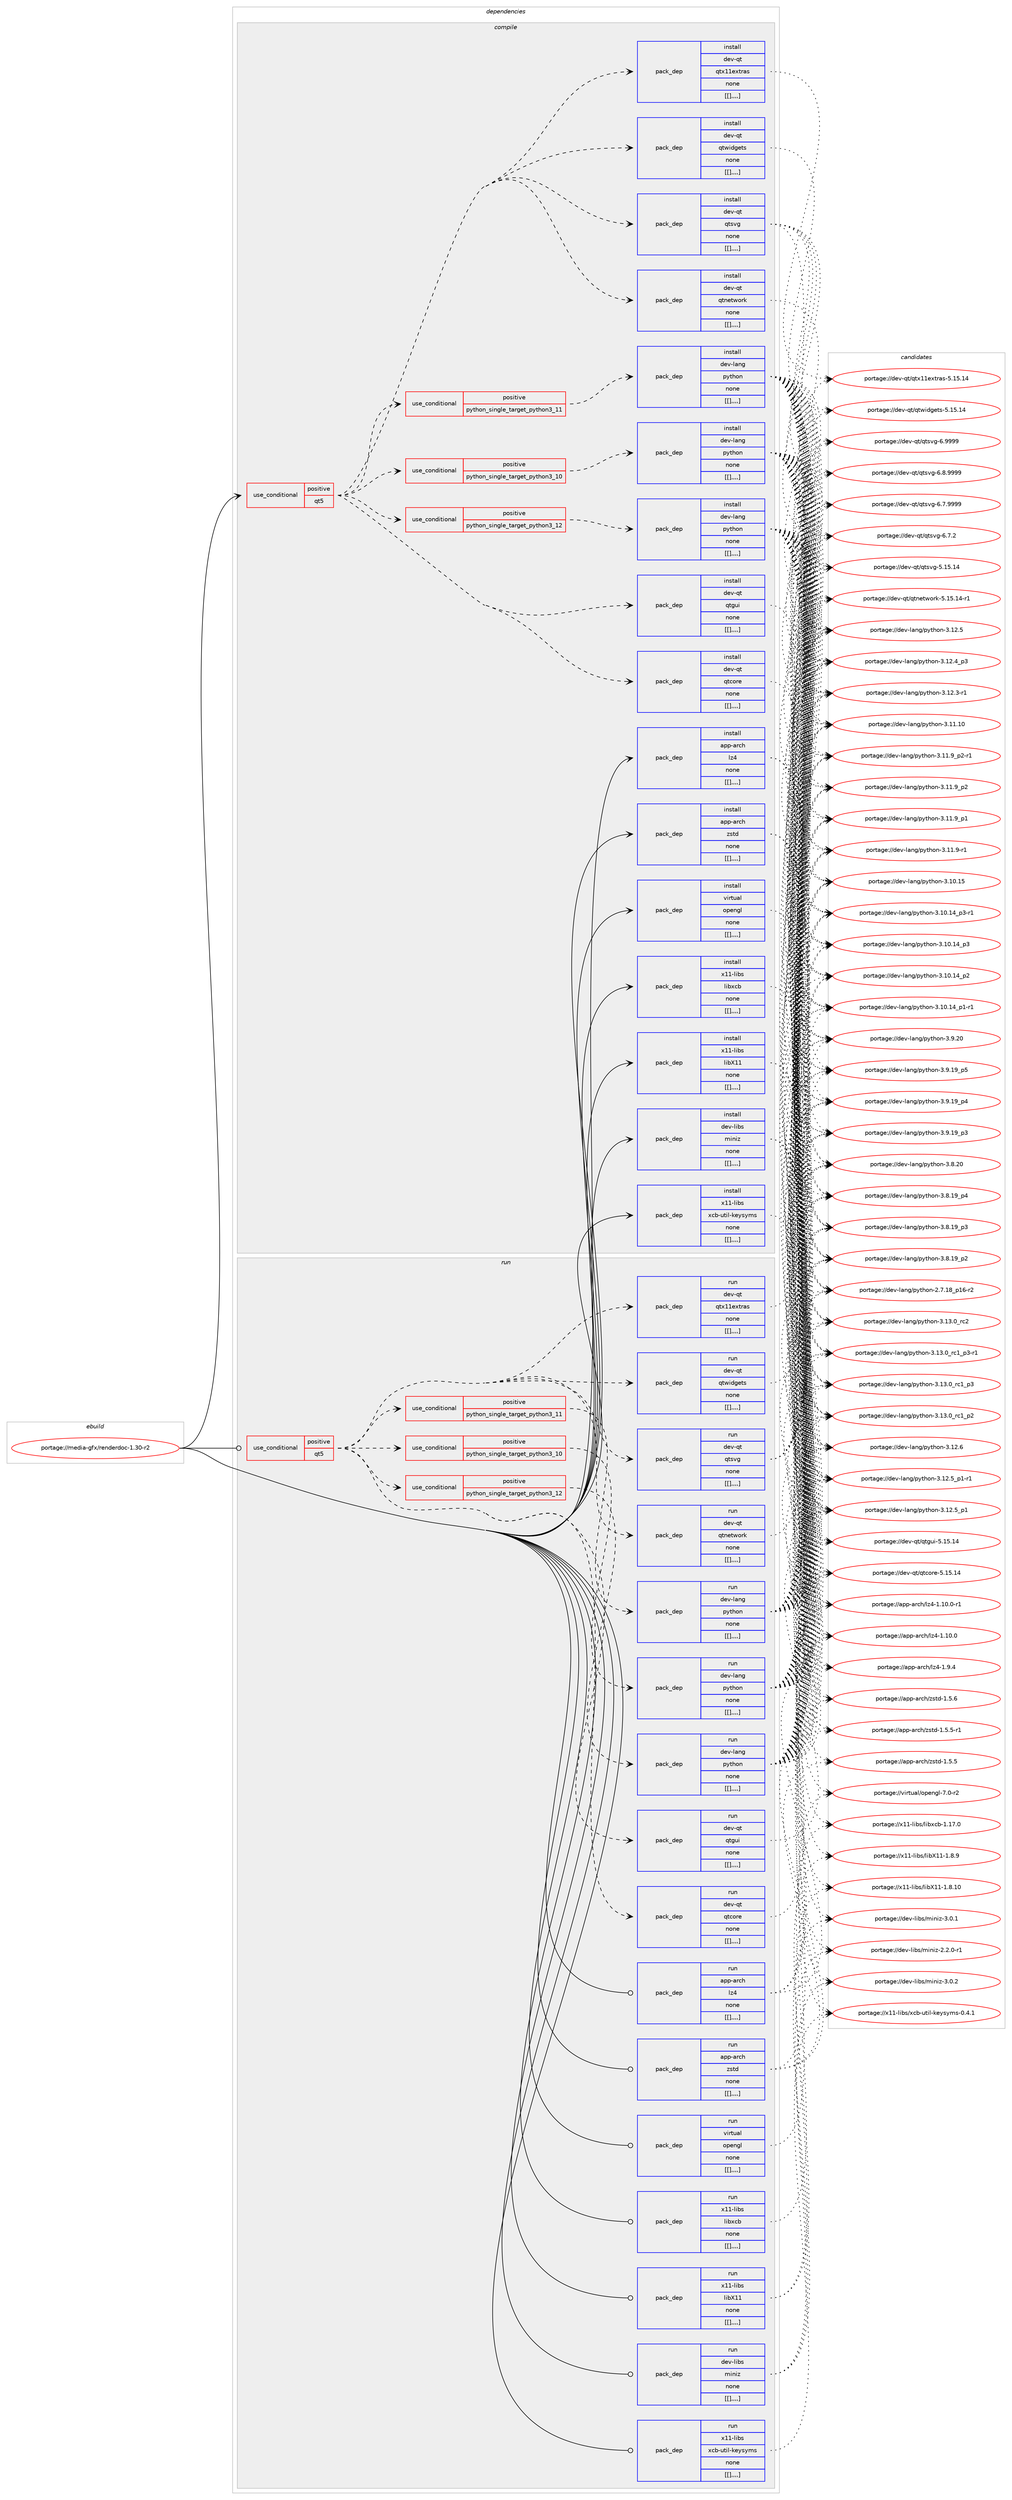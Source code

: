 digraph prolog {

# *************
# Graph options
# *************

newrank=true;
concentrate=true;
compound=true;
graph [rankdir=LR,fontname=Helvetica,fontsize=10,ranksep=1.5];#, ranksep=2.5, nodesep=0.2];
edge  [arrowhead=vee];
node  [fontname=Helvetica,fontsize=10];

# **********
# The ebuild
# **********

subgraph cluster_leftcol {
color=gray;
label=<<i>ebuild</i>>;
id [label="portage://media-gfx/renderdoc-1.30-r2", color=red, width=4, href="../media-gfx/renderdoc-1.30-r2.svg"];
}

# ****************
# The dependencies
# ****************

subgraph cluster_midcol {
color=gray;
label=<<i>dependencies</i>>;
subgraph cluster_compile {
fillcolor="#eeeeee";
style=filled;
label=<<i>compile</i>>;
subgraph cond77234 {
dependency309438 [label=<<TABLE BORDER="0" CELLBORDER="1" CELLSPACING="0" CELLPADDING="4"><TR><TD ROWSPAN="3" CELLPADDING="10">use_conditional</TD></TR><TR><TD>positive</TD></TR><TR><TD>qt5</TD></TR></TABLE>>, shape=none, color=red];
subgraph cond77235 {
dependency309439 [label=<<TABLE BORDER="0" CELLBORDER="1" CELLSPACING="0" CELLPADDING="4"><TR><TD ROWSPAN="3" CELLPADDING="10">use_conditional</TD></TR><TR><TD>positive</TD></TR><TR><TD>python_single_target_python3_10</TD></TR></TABLE>>, shape=none, color=red];
subgraph pack229687 {
dependency309440 [label=<<TABLE BORDER="0" CELLBORDER="1" CELLSPACING="0" CELLPADDING="4" WIDTH="220"><TR><TD ROWSPAN="6" CELLPADDING="30">pack_dep</TD></TR><TR><TD WIDTH="110">install</TD></TR><TR><TD>dev-lang</TD></TR><TR><TD>python</TD></TR><TR><TD>none</TD></TR><TR><TD>[[],,,,]</TD></TR></TABLE>>, shape=none, color=blue];
}
dependency309439:e -> dependency309440:w [weight=20,style="dashed",arrowhead="vee"];
}
dependency309438:e -> dependency309439:w [weight=20,style="dashed",arrowhead="vee"];
subgraph cond77236 {
dependency309441 [label=<<TABLE BORDER="0" CELLBORDER="1" CELLSPACING="0" CELLPADDING="4"><TR><TD ROWSPAN="3" CELLPADDING="10">use_conditional</TD></TR><TR><TD>positive</TD></TR><TR><TD>python_single_target_python3_11</TD></TR></TABLE>>, shape=none, color=red];
subgraph pack229688 {
dependency309442 [label=<<TABLE BORDER="0" CELLBORDER="1" CELLSPACING="0" CELLPADDING="4" WIDTH="220"><TR><TD ROWSPAN="6" CELLPADDING="30">pack_dep</TD></TR><TR><TD WIDTH="110">install</TD></TR><TR><TD>dev-lang</TD></TR><TR><TD>python</TD></TR><TR><TD>none</TD></TR><TR><TD>[[],,,,]</TD></TR></TABLE>>, shape=none, color=blue];
}
dependency309441:e -> dependency309442:w [weight=20,style="dashed",arrowhead="vee"];
}
dependency309438:e -> dependency309441:w [weight=20,style="dashed",arrowhead="vee"];
subgraph cond77237 {
dependency309443 [label=<<TABLE BORDER="0" CELLBORDER="1" CELLSPACING="0" CELLPADDING="4"><TR><TD ROWSPAN="3" CELLPADDING="10">use_conditional</TD></TR><TR><TD>positive</TD></TR><TR><TD>python_single_target_python3_12</TD></TR></TABLE>>, shape=none, color=red];
subgraph pack229689 {
dependency309444 [label=<<TABLE BORDER="0" CELLBORDER="1" CELLSPACING="0" CELLPADDING="4" WIDTH="220"><TR><TD ROWSPAN="6" CELLPADDING="30">pack_dep</TD></TR><TR><TD WIDTH="110">install</TD></TR><TR><TD>dev-lang</TD></TR><TR><TD>python</TD></TR><TR><TD>none</TD></TR><TR><TD>[[],,,,]</TD></TR></TABLE>>, shape=none, color=blue];
}
dependency309443:e -> dependency309444:w [weight=20,style="dashed",arrowhead="vee"];
}
dependency309438:e -> dependency309443:w [weight=20,style="dashed",arrowhead="vee"];
subgraph pack229690 {
dependency309445 [label=<<TABLE BORDER="0" CELLBORDER="1" CELLSPACING="0" CELLPADDING="4" WIDTH="220"><TR><TD ROWSPAN="6" CELLPADDING="30">pack_dep</TD></TR><TR><TD WIDTH="110">install</TD></TR><TR><TD>dev-qt</TD></TR><TR><TD>qtcore</TD></TR><TR><TD>none</TD></TR><TR><TD>[[],,,,]</TD></TR></TABLE>>, shape=none, color=blue];
}
dependency309438:e -> dependency309445:w [weight=20,style="dashed",arrowhead="vee"];
subgraph pack229691 {
dependency309446 [label=<<TABLE BORDER="0" CELLBORDER="1" CELLSPACING="0" CELLPADDING="4" WIDTH="220"><TR><TD ROWSPAN="6" CELLPADDING="30">pack_dep</TD></TR><TR><TD WIDTH="110">install</TD></TR><TR><TD>dev-qt</TD></TR><TR><TD>qtgui</TD></TR><TR><TD>none</TD></TR><TR><TD>[[],,,,]</TD></TR></TABLE>>, shape=none, color=blue];
}
dependency309438:e -> dependency309446:w [weight=20,style="dashed",arrowhead="vee"];
subgraph pack229692 {
dependency309447 [label=<<TABLE BORDER="0" CELLBORDER="1" CELLSPACING="0" CELLPADDING="4" WIDTH="220"><TR><TD ROWSPAN="6" CELLPADDING="30">pack_dep</TD></TR><TR><TD WIDTH="110">install</TD></TR><TR><TD>dev-qt</TD></TR><TR><TD>qtnetwork</TD></TR><TR><TD>none</TD></TR><TR><TD>[[],,,,]</TD></TR></TABLE>>, shape=none, color=blue];
}
dependency309438:e -> dependency309447:w [weight=20,style="dashed",arrowhead="vee"];
subgraph pack229693 {
dependency309448 [label=<<TABLE BORDER="0" CELLBORDER="1" CELLSPACING="0" CELLPADDING="4" WIDTH="220"><TR><TD ROWSPAN="6" CELLPADDING="30">pack_dep</TD></TR><TR><TD WIDTH="110">install</TD></TR><TR><TD>dev-qt</TD></TR><TR><TD>qtsvg</TD></TR><TR><TD>none</TD></TR><TR><TD>[[],,,,]</TD></TR></TABLE>>, shape=none, color=blue];
}
dependency309438:e -> dependency309448:w [weight=20,style="dashed",arrowhead="vee"];
subgraph pack229694 {
dependency309449 [label=<<TABLE BORDER="0" CELLBORDER="1" CELLSPACING="0" CELLPADDING="4" WIDTH="220"><TR><TD ROWSPAN="6" CELLPADDING="30">pack_dep</TD></TR><TR><TD WIDTH="110">install</TD></TR><TR><TD>dev-qt</TD></TR><TR><TD>qtwidgets</TD></TR><TR><TD>none</TD></TR><TR><TD>[[],,,,]</TD></TR></TABLE>>, shape=none, color=blue];
}
dependency309438:e -> dependency309449:w [weight=20,style="dashed",arrowhead="vee"];
subgraph pack229695 {
dependency309450 [label=<<TABLE BORDER="0" CELLBORDER="1" CELLSPACING="0" CELLPADDING="4" WIDTH="220"><TR><TD ROWSPAN="6" CELLPADDING="30">pack_dep</TD></TR><TR><TD WIDTH="110">install</TD></TR><TR><TD>dev-qt</TD></TR><TR><TD>qtx11extras</TD></TR><TR><TD>none</TD></TR><TR><TD>[[],,,,]</TD></TR></TABLE>>, shape=none, color=blue];
}
dependency309438:e -> dependency309450:w [weight=20,style="dashed",arrowhead="vee"];
}
id:e -> dependency309438:w [weight=20,style="solid",arrowhead="vee"];
subgraph pack229696 {
dependency309451 [label=<<TABLE BORDER="0" CELLBORDER="1" CELLSPACING="0" CELLPADDING="4" WIDTH="220"><TR><TD ROWSPAN="6" CELLPADDING="30">pack_dep</TD></TR><TR><TD WIDTH="110">install</TD></TR><TR><TD>app-arch</TD></TR><TR><TD>lz4</TD></TR><TR><TD>none</TD></TR><TR><TD>[[],,,,]</TD></TR></TABLE>>, shape=none, color=blue];
}
id:e -> dependency309451:w [weight=20,style="solid",arrowhead="vee"];
subgraph pack229697 {
dependency309452 [label=<<TABLE BORDER="0" CELLBORDER="1" CELLSPACING="0" CELLPADDING="4" WIDTH="220"><TR><TD ROWSPAN="6" CELLPADDING="30">pack_dep</TD></TR><TR><TD WIDTH="110">install</TD></TR><TR><TD>app-arch</TD></TR><TR><TD>zstd</TD></TR><TR><TD>none</TD></TR><TR><TD>[[],,,,]</TD></TR></TABLE>>, shape=none, color=blue];
}
id:e -> dependency309452:w [weight=20,style="solid",arrowhead="vee"];
subgraph pack229698 {
dependency309453 [label=<<TABLE BORDER="0" CELLBORDER="1" CELLSPACING="0" CELLPADDING="4" WIDTH="220"><TR><TD ROWSPAN="6" CELLPADDING="30">pack_dep</TD></TR><TR><TD WIDTH="110">install</TD></TR><TR><TD>dev-libs</TD></TR><TR><TD>miniz</TD></TR><TR><TD>none</TD></TR><TR><TD>[[],,,,]</TD></TR></TABLE>>, shape=none, color=blue];
}
id:e -> dependency309453:w [weight=20,style="solid",arrowhead="vee"];
subgraph pack229699 {
dependency309454 [label=<<TABLE BORDER="0" CELLBORDER="1" CELLSPACING="0" CELLPADDING="4" WIDTH="220"><TR><TD ROWSPAN="6" CELLPADDING="30">pack_dep</TD></TR><TR><TD WIDTH="110">install</TD></TR><TR><TD>virtual</TD></TR><TR><TD>opengl</TD></TR><TR><TD>none</TD></TR><TR><TD>[[],,,,]</TD></TR></TABLE>>, shape=none, color=blue];
}
id:e -> dependency309454:w [weight=20,style="solid",arrowhead="vee"];
subgraph pack229700 {
dependency309455 [label=<<TABLE BORDER="0" CELLBORDER="1" CELLSPACING="0" CELLPADDING="4" WIDTH="220"><TR><TD ROWSPAN="6" CELLPADDING="30">pack_dep</TD></TR><TR><TD WIDTH="110">install</TD></TR><TR><TD>x11-libs</TD></TR><TR><TD>libX11</TD></TR><TR><TD>none</TD></TR><TR><TD>[[],,,,]</TD></TR></TABLE>>, shape=none, color=blue];
}
id:e -> dependency309455:w [weight=20,style="solid",arrowhead="vee"];
subgraph pack229701 {
dependency309456 [label=<<TABLE BORDER="0" CELLBORDER="1" CELLSPACING="0" CELLPADDING="4" WIDTH="220"><TR><TD ROWSPAN="6" CELLPADDING="30">pack_dep</TD></TR><TR><TD WIDTH="110">install</TD></TR><TR><TD>x11-libs</TD></TR><TR><TD>libxcb</TD></TR><TR><TD>none</TD></TR><TR><TD>[[],,,,]</TD></TR></TABLE>>, shape=none, color=blue];
}
id:e -> dependency309456:w [weight=20,style="solid",arrowhead="vee"];
subgraph pack229702 {
dependency309457 [label=<<TABLE BORDER="0" CELLBORDER="1" CELLSPACING="0" CELLPADDING="4" WIDTH="220"><TR><TD ROWSPAN="6" CELLPADDING="30">pack_dep</TD></TR><TR><TD WIDTH="110">install</TD></TR><TR><TD>x11-libs</TD></TR><TR><TD>xcb-util-keysyms</TD></TR><TR><TD>none</TD></TR><TR><TD>[[],,,,]</TD></TR></TABLE>>, shape=none, color=blue];
}
id:e -> dependency309457:w [weight=20,style="solid",arrowhead="vee"];
}
subgraph cluster_compileandrun {
fillcolor="#eeeeee";
style=filled;
label=<<i>compile and run</i>>;
}
subgraph cluster_run {
fillcolor="#eeeeee";
style=filled;
label=<<i>run</i>>;
subgraph cond77238 {
dependency309458 [label=<<TABLE BORDER="0" CELLBORDER="1" CELLSPACING="0" CELLPADDING="4"><TR><TD ROWSPAN="3" CELLPADDING="10">use_conditional</TD></TR><TR><TD>positive</TD></TR><TR><TD>qt5</TD></TR></TABLE>>, shape=none, color=red];
subgraph cond77239 {
dependency309459 [label=<<TABLE BORDER="0" CELLBORDER="1" CELLSPACING="0" CELLPADDING="4"><TR><TD ROWSPAN="3" CELLPADDING="10">use_conditional</TD></TR><TR><TD>positive</TD></TR><TR><TD>python_single_target_python3_10</TD></TR></TABLE>>, shape=none, color=red];
subgraph pack229703 {
dependency309460 [label=<<TABLE BORDER="0" CELLBORDER="1" CELLSPACING="0" CELLPADDING="4" WIDTH="220"><TR><TD ROWSPAN="6" CELLPADDING="30">pack_dep</TD></TR><TR><TD WIDTH="110">run</TD></TR><TR><TD>dev-lang</TD></TR><TR><TD>python</TD></TR><TR><TD>none</TD></TR><TR><TD>[[],,,,]</TD></TR></TABLE>>, shape=none, color=blue];
}
dependency309459:e -> dependency309460:w [weight=20,style="dashed",arrowhead="vee"];
}
dependency309458:e -> dependency309459:w [weight=20,style="dashed",arrowhead="vee"];
subgraph cond77240 {
dependency309461 [label=<<TABLE BORDER="0" CELLBORDER="1" CELLSPACING="0" CELLPADDING="4"><TR><TD ROWSPAN="3" CELLPADDING="10">use_conditional</TD></TR><TR><TD>positive</TD></TR><TR><TD>python_single_target_python3_11</TD></TR></TABLE>>, shape=none, color=red];
subgraph pack229704 {
dependency309462 [label=<<TABLE BORDER="0" CELLBORDER="1" CELLSPACING="0" CELLPADDING="4" WIDTH="220"><TR><TD ROWSPAN="6" CELLPADDING="30">pack_dep</TD></TR><TR><TD WIDTH="110">run</TD></TR><TR><TD>dev-lang</TD></TR><TR><TD>python</TD></TR><TR><TD>none</TD></TR><TR><TD>[[],,,,]</TD></TR></TABLE>>, shape=none, color=blue];
}
dependency309461:e -> dependency309462:w [weight=20,style="dashed",arrowhead="vee"];
}
dependency309458:e -> dependency309461:w [weight=20,style="dashed",arrowhead="vee"];
subgraph cond77241 {
dependency309463 [label=<<TABLE BORDER="0" CELLBORDER="1" CELLSPACING="0" CELLPADDING="4"><TR><TD ROWSPAN="3" CELLPADDING="10">use_conditional</TD></TR><TR><TD>positive</TD></TR><TR><TD>python_single_target_python3_12</TD></TR></TABLE>>, shape=none, color=red];
subgraph pack229705 {
dependency309464 [label=<<TABLE BORDER="0" CELLBORDER="1" CELLSPACING="0" CELLPADDING="4" WIDTH="220"><TR><TD ROWSPAN="6" CELLPADDING="30">pack_dep</TD></TR><TR><TD WIDTH="110">run</TD></TR><TR><TD>dev-lang</TD></TR><TR><TD>python</TD></TR><TR><TD>none</TD></TR><TR><TD>[[],,,,]</TD></TR></TABLE>>, shape=none, color=blue];
}
dependency309463:e -> dependency309464:w [weight=20,style="dashed",arrowhead="vee"];
}
dependency309458:e -> dependency309463:w [weight=20,style="dashed",arrowhead="vee"];
subgraph pack229706 {
dependency309465 [label=<<TABLE BORDER="0" CELLBORDER="1" CELLSPACING="0" CELLPADDING="4" WIDTH="220"><TR><TD ROWSPAN="6" CELLPADDING="30">pack_dep</TD></TR><TR><TD WIDTH="110">run</TD></TR><TR><TD>dev-qt</TD></TR><TR><TD>qtcore</TD></TR><TR><TD>none</TD></TR><TR><TD>[[],,,,]</TD></TR></TABLE>>, shape=none, color=blue];
}
dependency309458:e -> dependency309465:w [weight=20,style="dashed",arrowhead="vee"];
subgraph pack229707 {
dependency309466 [label=<<TABLE BORDER="0" CELLBORDER="1" CELLSPACING="0" CELLPADDING="4" WIDTH="220"><TR><TD ROWSPAN="6" CELLPADDING="30">pack_dep</TD></TR><TR><TD WIDTH="110">run</TD></TR><TR><TD>dev-qt</TD></TR><TR><TD>qtgui</TD></TR><TR><TD>none</TD></TR><TR><TD>[[],,,,]</TD></TR></TABLE>>, shape=none, color=blue];
}
dependency309458:e -> dependency309466:w [weight=20,style="dashed",arrowhead="vee"];
subgraph pack229708 {
dependency309467 [label=<<TABLE BORDER="0" CELLBORDER="1" CELLSPACING="0" CELLPADDING="4" WIDTH="220"><TR><TD ROWSPAN="6" CELLPADDING="30">pack_dep</TD></TR><TR><TD WIDTH="110">run</TD></TR><TR><TD>dev-qt</TD></TR><TR><TD>qtnetwork</TD></TR><TR><TD>none</TD></TR><TR><TD>[[],,,,]</TD></TR></TABLE>>, shape=none, color=blue];
}
dependency309458:e -> dependency309467:w [weight=20,style="dashed",arrowhead="vee"];
subgraph pack229709 {
dependency309468 [label=<<TABLE BORDER="0" CELLBORDER="1" CELLSPACING="0" CELLPADDING="4" WIDTH="220"><TR><TD ROWSPAN="6" CELLPADDING="30">pack_dep</TD></TR><TR><TD WIDTH="110">run</TD></TR><TR><TD>dev-qt</TD></TR><TR><TD>qtsvg</TD></TR><TR><TD>none</TD></TR><TR><TD>[[],,,,]</TD></TR></TABLE>>, shape=none, color=blue];
}
dependency309458:e -> dependency309468:w [weight=20,style="dashed",arrowhead="vee"];
subgraph pack229710 {
dependency309469 [label=<<TABLE BORDER="0" CELLBORDER="1" CELLSPACING="0" CELLPADDING="4" WIDTH="220"><TR><TD ROWSPAN="6" CELLPADDING="30">pack_dep</TD></TR><TR><TD WIDTH="110">run</TD></TR><TR><TD>dev-qt</TD></TR><TR><TD>qtwidgets</TD></TR><TR><TD>none</TD></TR><TR><TD>[[],,,,]</TD></TR></TABLE>>, shape=none, color=blue];
}
dependency309458:e -> dependency309469:w [weight=20,style="dashed",arrowhead="vee"];
subgraph pack229711 {
dependency309470 [label=<<TABLE BORDER="0" CELLBORDER="1" CELLSPACING="0" CELLPADDING="4" WIDTH="220"><TR><TD ROWSPAN="6" CELLPADDING="30">pack_dep</TD></TR><TR><TD WIDTH="110">run</TD></TR><TR><TD>dev-qt</TD></TR><TR><TD>qtx11extras</TD></TR><TR><TD>none</TD></TR><TR><TD>[[],,,,]</TD></TR></TABLE>>, shape=none, color=blue];
}
dependency309458:e -> dependency309470:w [weight=20,style="dashed",arrowhead="vee"];
}
id:e -> dependency309458:w [weight=20,style="solid",arrowhead="odot"];
subgraph pack229712 {
dependency309471 [label=<<TABLE BORDER="0" CELLBORDER="1" CELLSPACING="0" CELLPADDING="4" WIDTH="220"><TR><TD ROWSPAN="6" CELLPADDING="30">pack_dep</TD></TR><TR><TD WIDTH="110">run</TD></TR><TR><TD>app-arch</TD></TR><TR><TD>lz4</TD></TR><TR><TD>none</TD></TR><TR><TD>[[],,,,]</TD></TR></TABLE>>, shape=none, color=blue];
}
id:e -> dependency309471:w [weight=20,style="solid",arrowhead="odot"];
subgraph pack229713 {
dependency309472 [label=<<TABLE BORDER="0" CELLBORDER="1" CELLSPACING="0" CELLPADDING="4" WIDTH="220"><TR><TD ROWSPAN="6" CELLPADDING="30">pack_dep</TD></TR><TR><TD WIDTH="110">run</TD></TR><TR><TD>app-arch</TD></TR><TR><TD>zstd</TD></TR><TR><TD>none</TD></TR><TR><TD>[[],,,,]</TD></TR></TABLE>>, shape=none, color=blue];
}
id:e -> dependency309472:w [weight=20,style="solid",arrowhead="odot"];
subgraph pack229714 {
dependency309473 [label=<<TABLE BORDER="0" CELLBORDER="1" CELLSPACING="0" CELLPADDING="4" WIDTH="220"><TR><TD ROWSPAN="6" CELLPADDING="30">pack_dep</TD></TR><TR><TD WIDTH="110">run</TD></TR><TR><TD>dev-libs</TD></TR><TR><TD>miniz</TD></TR><TR><TD>none</TD></TR><TR><TD>[[],,,,]</TD></TR></TABLE>>, shape=none, color=blue];
}
id:e -> dependency309473:w [weight=20,style="solid",arrowhead="odot"];
subgraph pack229715 {
dependency309474 [label=<<TABLE BORDER="0" CELLBORDER="1" CELLSPACING="0" CELLPADDING="4" WIDTH="220"><TR><TD ROWSPAN="6" CELLPADDING="30">pack_dep</TD></TR><TR><TD WIDTH="110">run</TD></TR><TR><TD>virtual</TD></TR><TR><TD>opengl</TD></TR><TR><TD>none</TD></TR><TR><TD>[[],,,,]</TD></TR></TABLE>>, shape=none, color=blue];
}
id:e -> dependency309474:w [weight=20,style="solid",arrowhead="odot"];
subgraph pack229716 {
dependency309475 [label=<<TABLE BORDER="0" CELLBORDER="1" CELLSPACING="0" CELLPADDING="4" WIDTH="220"><TR><TD ROWSPAN="6" CELLPADDING="30">pack_dep</TD></TR><TR><TD WIDTH="110">run</TD></TR><TR><TD>x11-libs</TD></TR><TR><TD>libX11</TD></TR><TR><TD>none</TD></TR><TR><TD>[[],,,,]</TD></TR></TABLE>>, shape=none, color=blue];
}
id:e -> dependency309475:w [weight=20,style="solid",arrowhead="odot"];
subgraph pack229717 {
dependency309476 [label=<<TABLE BORDER="0" CELLBORDER="1" CELLSPACING="0" CELLPADDING="4" WIDTH="220"><TR><TD ROWSPAN="6" CELLPADDING="30">pack_dep</TD></TR><TR><TD WIDTH="110">run</TD></TR><TR><TD>x11-libs</TD></TR><TR><TD>libxcb</TD></TR><TR><TD>none</TD></TR><TR><TD>[[],,,,]</TD></TR></TABLE>>, shape=none, color=blue];
}
id:e -> dependency309476:w [weight=20,style="solid",arrowhead="odot"];
subgraph pack229718 {
dependency309477 [label=<<TABLE BORDER="0" CELLBORDER="1" CELLSPACING="0" CELLPADDING="4" WIDTH="220"><TR><TD ROWSPAN="6" CELLPADDING="30">pack_dep</TD></TR><TR><TD WIDTH="110">run</TD></TR><TR><TD>x11-libs</TD></TR><TR><TD>xcb-util-keysyms</TD></TR><TR><TD>none</TD></TR><TR><TD>[[],,,,]</TD></TR></TABLE>>, shape=none, color=blue];
}
id:e -> dependency309477:w [weight=20,style="solid",arrowhead="odot"];
}
}

# **************
# The candidates
# **************

subgraph cluster_choices {
rank=same;
color=gray;
label=<<i>candidates</i>>;

subgraph choice229687 {
color=black;
nodesep=1;
choice10010111845108971101034711212111610411111045514649514648951149950 [label="portage://dev-lang/python-3.13.0_rc2", color=red, width=4,href="../dev-lang/python-3.13.0_rc2.svg"];
choice1001011184510897110103471121211161041111104551464951464895114994995112514511449 [label="portage://dev-lang/python-3.13.0_rc1_p3-r1", color=red, width=4,href="../dev-lang/python-3.13.0_rc1_p3-r1.svg"];
choice100101118451089711010347112121116104111110455146495146489511499499511251 [label="portage://dev-lang/python-3.13.0_rc1_p3", color=red, width=4,href="../dev-lang/python-3.13.0_rc1_p3.svg"];
choice100101118451089711010347112121116104111110455146495146489511499499511250 [label="portage://dev-lang/python-3.13.0_rc1_p2", color=red, width=4,href="../dev-lang/python-3.13.0_rc1_p2.svg"];
choice10010111845108971101034711212111610411111045514649504654 [label="portage://dev-lang/python-3.12.6", color=red, width=4,href="../dev-lang/python-3.12.6.svg"];
choice1001011184510897110103471121211161041111104551464950465395112494511449 [label="portage://dev-lang/python-3.12.5_p1-r1", color=red, width=4,href="../dev-lang/python-3.12.5_p1-r1.svg"];
choice100101118451089711010347112121116104111110455146495046539511249 [label="portage://dev-lang/python-3.12.5_p1", color=red, width=4,href="../dev-lang/python-3.12.5_p1.svg"];
choice10010111845108971101034711212111610411111045514649504653 [label="portage://dev-lang/python-3.12.5", color=red, width=4,href="../dev-lang/python-3.12.5.svg"];
choice100101118451089711010347112121116104111110455146495046529511251 [label="portage://dev-lang/python-3.12.4_p3", color=red, width=4,href="../dev-lang/python-3.12.4_p3.svg"];
choice100101118451089711010347112121116104111110455146495046514511449 [label="portage://dev-lang/python-3.12.3-r1", color=red, width=4,href="../dev-lang/python-3.12.3-r1.svg"];
choice1001011184510897110103471121211161041111104551464949464948 [label="portage://dev-lang/python-3.11.10", color=red, width=4,href="../dev-lang/python-3.11.10.svg"];
choice1001011184510897110103471121211161041111104551464949465795112504511449 [label="portage://dev-lang/python-3.11.9_p2-r1", color=red, width=4,href="../dev-lang/python-3.11.9_p2-r1.svg"];
choice100101118451089711010347112121116104111110455146494946579511250 [label="portage://dev-lang/python-3.11.9_p2", color=red, width=4,href="../dev-lang/python-3.11.9_p2.svg"];
choice100101118451089711010347112121116104111110455146494946579511249 [label="portage://dev-lang/python-3.11.9_p1", color=red, width=4,href="../dev-lang/python-3.11.9_p1.svg"];
choice100101118451089711010347112121116104111110455146494946574511449 [label="portage://dev-lang/python-3.11.9-r1", color=red, width=4,href="../dev-lang/python-3.11.9-r1.svg"];
choice1001011184510897110103471121211161041111104551464948464953 [label="portage://dev-lang/python-3.10.15", color=red, width=4,href="../dev-lang/python-3.10.15.svg"];
choice100101118451089711010347112121116104111110455146494846495295112514511449 [label="portage://dev-lang/python-3.10.14_p3-r1", color=red, width=4,href="../dev-lang/python-3.10.14_p3-r1.svg"];
choice10010111845108971101034711212111610411111045514649484649529511251 [label="portage://dev-lang/python-3.10.14_p3", color=red, width=4,href="../dev-lang/python-3.10.14_p3.svg"];
choice10010111845108971101034711212111610411111045514649484649529511250 [label="portage://dev-lang/python-3.10.14_p2", color=red, width=4,href="../dev-lang/python-3.10.14_p2.svg"];
choice100101118451089711010347112121116104111110455146494846495295112494511449 [label="portage://dev-lang/python-3.10.14_p1-r1", color=red, width=4,href="../dev-lang/python-3.10.14_p1-r1.svg"];
choice10010111845108971101034711212111610411111045514657465048 [label="portage://dev-lang/python-3.9.20", color=red, width=4,href="../dev-lang/python-3.9.20.svg"];
choice100101118451089711010347112121116104111110455146574649579511253 [label="portage://dev-lang/python-3.9.19_p5", color=red, width=4,href="../dev-lang/python-3.9.19_p5.svg"];
choice100101118451089711010347112121116104111110455146574649579511252 [label="portage://dev-lang/python-3.9.19_p4", color=red, width=4,href="../dev-lang/python-3.9.19_p4.svg"];
choice100101118451089711010347112121116104111110455146574649579511251 [label="portage://dev-lang/python-3.9.19_p3", color=red, width=4,href="../dev-lang/python-3.9.19_p3.svg"];
choice10010111845108971101034711212111610411111045514656465048 [label="portage://dev-lang/python-3.8.20", color=red, width=4,href="../dev-lang/python-3.8.20.svg"];
choice100101118451089711010347112121116104111110455146564649579511252 [label="portage://dev-lang/python-3.8.19_p4", color=red, width=4,href="../dev-lang/python-3.8.19_p4.svg"];
choice100101118451089711010347112121116104111110455146564649579511251 [label="portage://dev-lang/python-3.8.19_p3", color=red, width=4,href="../dev-lang/python-3.8.19_p3.svg"];
choice100101118451089711010347112121116104111110455146564649579511250 [label="portage://dev-lang/python-3.8.19_p2", color=red, width=4,href="../dev-lang/python-3.8.19_p2.svg"];
choice100101118451089711010347112121116104111110455046554649569511249544511450 [label="portage://dev-lang/python-2.7.18_p16-r2", color=red, width=4,href="../dev-lang/python-2.7.18_p16-r2.svg"];
dependency309440:e -> choice10010111845108971101034711212111610411111045514649514648951149950:w [style=dotted,weight="100"];
dependency309440:e -> choice1001011184510897110103471121211161041111104551464951464895114994995112514511449:w [style=dotted,weight="100"];
dependency309440:e -> choice100101118451089711010347112121116104111110455146495146489511499499511251:w [style=dotted,weight="100"];
dependency309440:e -> choice100101118451089711010347112121116104111110455146495146489511499499511250:w [style=dotted,weight="100"];
dependency309440:e -> choice10010111845108971101034711212111610411111045514649504654:w [style=dotted,weight="100"];
dependency309440:e -> choice1001011184510897110103471121211161041111104551464950465395112494511449:w [style=dotted,weight="100"];
dependency309440:e -> choice100101118451089711010347112121116104111110455146495046539511249:w [style=dotted,weight="100"];
dependency309440:e -> choice10010111845108971101034711212111610411111045514649504653:w [style=dotted,weight="100"];
dependency309440:e -> choice100101118451089711010347112121116104111110455146495046529511251:w [style=dotted,weight="100"];
dependency309440:e -> choice100101118451089711010347112121116104111110455146495046514511449:w [style=dotted,weight="100"];
dependency309440:e -> choice1001011184510897110103471121211161041111104551464949464948:w [style=dotted,weight="100"];
dependency309440:e -> choice1001011184510897110103471121211161041111104551464949465795112504511449:w [style=dotted,weight="100"];
dependency309440:e -> choice100101118451089711010347112121116104111110455146494946579511250:w [style=dotted,weight="100"];
dependency309440:e -> choice100101118451089711010347112121116104111110455146494946579511249:w [style=dotted,weight="100"];
dependency309440:e -> choice100101118451089711010347112121116104111110455146494946574511449:w [style=dotted,weight="100"];
dependency309440:e -> choice1001011184510897110103471121211161041111104551464948464953:w [style=dotted,weight="100"];
dependency309440:e -> choice100101118451089711010347112121116104111110455146494846495295112514511449:w [style=dotted,weight="100"];
dependency309440:e -> choice10010111845108971101034711212111610411111045514649484649529511251:w [style=dotted,weight="100"];
dependency309440:e -> choice10010111845108971101034711212111610411111045514649484649529511250:w [style=dotted,weight="100"];
dependency309440:e -> choice100101118451089711010347112121116104111110455146494846495295112494511449:w [style=dotted,weight="100"];
dependency309440:e -> choice10010111845108971101034711212111610411111045514657465048:w [style=dotted,weight="100"];
dependency309440:e -> choice100101118451089711010347112121116104111110455146574649579511253:w [style=dotted,weight="100"];
dependency309440:e -> choice100101118451089711010347112121116104111110455146574649579511252:w [style=dotted,weight="100"];
dependency309440:e -> choice100101118451089711010347112121116104111110455146574649579511251:w [style=dotted,weight="100"];
dependency309440:e -> choice10010111845108971101034711212111610411111045514656465048:w [style=dotted,weight="100"];
dependency309440:e -> choice100101118451089711010347112121116104111110455146564649579511252:w [style=dotted,weight="100"];
dependency309440:e -> choice100101118451089711010347112121116104111110455146564649579511251:w [style=dotted,weight="100"];
dependency309440:e -> choice100101118451089711010347112121116104111110455146564649579511250:w [style=dotted,weight="100"];
dependency309440:e -> choice100101118451089711010347112121116104111110455046554649569511249544511450:w [style=dotted,weight="100"];
}
subgraph choice229688 {
color=black;
nodesep=1;
choice10010111845108971101034711212111610411111045514649514648951149950 [label="portage://dev-lang/python-3.13.0_rc2", color=red, width=4,href="../dev-lang/python-3.13.0_rc2.svg"];
choice1001011184510897110103471121211161041111104551464951464895114994995112514511449 [label="portage://dev-lang/python-3.13.0_rc1_p3-r1", color=red, width=4,href="../dev-lang/python-3.13.0_rc1_p3-r1.svg"];
choice100101118451089711010347112121116104111110455146495146489511499499511251 [label="portage://dev-lang/python-3.13.0_rc1_p3", color=red, width=4,href="../dev-lang/python-3.13.0_rc1_p3.svg"];
choice100101118451089711010347112121116104111110455146495146489511499499511250 [label="portage://dev-lang/python-3.13.0_rc1_p2", color=red, width=4,href="../dev-lang/python-3.13.0_rc1_p2.svg"];
choice10010111845108971101034711212111610411111045514649504654 [label="portage://dev-lang/python-3.12.6", color=red, width=4,href="../dev-lang/python-3.12.6.svg"];
choice1001011184510897110103471121211161041111104551464950465395112494511449 [label="portage://dev-lang/python-3.12.5_p1-r1", color=red, width=4,href="../dev-lang/python-3.12.5_p1-r1.svg"];
choice100101118451089711010347112121116104111110455146495046539511249 [label="portage://dev-lang/python-3.12.5_p1", color=red, width=4,href="../dev-lang/python-3.12.5_p1.svg"];
choice10010111845108971101034711212111610411111045514649504653 [label="portage://dev-lang/python-3.12.5", color=red, width=4,href="../dev-lang/python-3.12.5.svg"];
choice100101118451089711010347112121116104111110455146495046529511251 [label="portage://dev-lang/python-3.12.4_p3", color=red, width=4,href="../dev-lang/python-3.12.4_p3.svg"];
choice100101118451089711010347112121116104111110455146495046514511449 [label="portage://dev-lang/python-3.12.3-r1", color=red, width=4,href="../dev-lang/python-3.12.3-r1.svg"];
choice1001011184510897110103471121211161041111104551464949464948 [label="portage://dev-lang/python-3.11.10", color=red, width=4,href="../dev-lang/python-3.11.10.svg"];
choice1001011184510897110103471121211161041111104551464949465795112504511449 [label="portage://dev-lang/python-3.11.9_p2-r1", color=red, width=4,href="../dev-lang/python-3.11.9_p2-r1.svg"];
choice100101118451089711010347112121116104111110455146494946579511250 [label="portage://dev-lang/python-3.11.9_p2", color=red, width=4,href="../dev-lang/python-3.11.9_p2.svg"];
choice100101118451089711010347112121116104111110455146494946579511249 [label="portage://dev-lang/python-3.11.9_p1", color=red, width=4,href="../dev-lang/python-3.11.9_p1.svg"];
choice100101118451089711010347112121116104111110455146494946574511449 [label="portage://dev-lang/python-3.11.9-r1", color=red, width=4,href="../dev-lang/python-3.11.9-r1.svg"];
choice1001011184510897110103471121211161041111104551464948464953 [label="portage://dev-lang/python-3.10.15", color=red, width=4,href="../dev-lang/python-3.10.15.svg"];
choice100101118451089711010347112121116104111110455146494846495295112514511449 [label="portage://dev-lang/python-3.10.14_p3-r1", color=red, width=4,href="../dev-lang/python-3.10.14_p3-r1.svg"];
choice10010111845108971101034711212111610411111045514649484649529511251 [label="portage://dev-lang/python-3.10.14_p3", color=red, width=4,href="../dev-lang/python-3.10.14_p3.svg"];
choice10010111845108971101034711212111610411111045514649484649529511250 [label="portage://dev-lang/python-3.10.14_p2", color=red, width=4,href="../dev-lang/python-3.10.14_p2.svg"];
choice100101118451089711010347112121116104111110455146494846495295112494511449 [label="portage://dev-lang/python-3.10.14_p1-r1", color=red, width=4,href="../dev-lang/python-3.10.14_p1-r1.svg"];
choice10010111845108971101034711212111610411111045514657465048 [label="portage://dev-lang/python-3.9.20", color=red, width=4,href="../dev-lang/python-3.9.20.svg"];
choice100101118451089711010347112121116104111110455146574649579511253 [label="portage://dev-lang/python-3.9.19_p5", color=red, width=4,href="../dev-lang/python-3.9.19_p5.svg"];
choice100101118451089711010347112121116104111110455146574649579511252 [label="portage://dev-lang/python-3.9.19_p4", color=red, width=4,href="../dev-lang/python-3.9.19_p4.svg"];
choice100101118451089711010347112121116104111110455146574649579511251 [label="portage://dev-lang/python-3.9.19_p3", color=red, width=4,href="../dev-lang/python-3.9.19_p3.svg"];
choice10010111845108971101034711212111610411111045514656465048 [label="portage://dev-lang/python-3.8.20", color=red, width=4,href="../dev-lang/python-3.8.20.svg"];
choice100101118451089711010347112121116104111110455146564649579511252 [label="portage://dev-lang/python-3.8.19_p4", color=red, width=4,href="../dev-lang/python-3.8.19_p4.svg"];
choice100101118451089711010347112121116104111110455146564649579511251 [label="portage://dev-lang/python-3.8.19_p3", color=red, width=4,href="../dev-lang/python-3.8.19_p3.svg"];
choice100101118451089711010347112121116104111110455146564649579511250 [label="portage://dev-lang/python-3.8.19_p2", color=red, width=4,href="../dev-lang/python-3.8.19_p2.svg"];
choice100101118451089711010347112121116104111110455046554649569511249544511450 [label="portage://dev-lang/python-2.7.18_p16-r2", color=red, width=4,href="../dev-lang/python-2.7.18_p16-r2.svg"];
dependency309442:e -> choice10010111845108971101034711212111610411111045514649514648951149950:w [style=dotted,weight="100"];
dependency309442:e -> choice1001011184510897110103471121211161041111104551464951464895114994995112514511449:w [style=dotted,weight="100"];
dependency309442:e -> choice100101118451089711010347112121116104111110455146495146489511499499511251:w [style=dotted,weight="100"];
dependency309442:e -> choice100101118451089711010347112121116104111110455146495146489511499499511250:w [style=dotted,weight="100"];
dependency309442:e -> choice10010111845108971101034711212111610411111045514649504654:w [style=dotted,weight="100"];
dependency309442:e -> choice1001011184510897110103471121211161041111104551464950465395112494511449:w [style=dotted,weight="100"];
dependency309442:e -> choice100101118451089711010347112121116104111110455146495046539511249:w [style=dotted,weight="100"];
dependency309442:e -> choice10010111845108971101034711212111610411111045514649504653:w [style=dotted,weight="100"];
dependency309442:e -> choice100101118451089711010347112121116104111110455146495046529511251:w [style=dotted,weight="100"];
dependency309442:e -> choice100101118451089711010347112121116104111110455146495046514511449:w [style=dotted,weight="100"];
dependency309442:e -> choice1001011184510897110103471121211161041111104551464949464948:w [style=dotted,weight="100"];
dependency309442:e -> choice1001011184510897110103471121211161041111104551464949465795112504511449:w [style=dotted,weight="100"];
dependency309442:e -> choice100101118451089711010347112121116104111110455146494946579511250:w [style=dotted,weight="100"];
dependency309442:e -> choice100101118451089711010347112121116104111110455146494946579511249:w [style=dotted,weight="100"];
dependency309442:e -> choice100101118451089711010347112121116104111110455146494946574511449:w [style=dotted,weight="100"];
dependency309442:e -> choice1001011184510897110103471121211161041111104551464948464953:w [style=dotted,weight="100"];
dependency309442:e -> choice100101118451089711010347112121116104111110455146494846495295112514511449:w [style=dotted,weight="100"];
dependency309442:e -> choice10010111845108971101034711212111610411111045514649484649529511251:w [style=dotted,weight="100"];
dependency309442:e -> choice10010111845108971101034711212111610411111045514649484649529511250:w [style=dotted,weight="100"];
dependency309442:e -> choice100101118451089711010347112121116104111110455146494846495295112494511449:w [style=dotted,weight="100"];
dependency309442:e -> choice10010111845108971101034711212111610411111045514657465048:w [style=dotted,weight="100"];
dependency309442:e -> choice100101118451089711010347112121116104111110455146574649579511253:w [style=dotted,weight="100"];
dependency309442:e -> choice100101118451089711010347112121116104111110455146574649579511252:w [style=dotted,weight="100"];
dependency309442:e -> choice100101118451089711010347112121116104111110455146574649579511251:w [style=dotted,weight="100"];
dependency309442:e -> choice10010111845108971101034711212111610411111045514656465048:w [style=dotted,weight="100"];
dependency309442:e -> choice100101118451089711010347112121116104111110455146564649579511252:w [style=dotted,weight="100"];
dependency309442:e -> choice100101118451089711010347112121116104111110455146564649579511251:w [style=dotted,weight="100"];
dependency309442:e -> choice100101118451089711010347112121116104111110455146564649579511250:w [style=dotted,weight="100"];
dependency309442:e -> choice100101118451089711010347112121116104111110455046554649569511249544511450:w [style=dotted,weight="100"];
}
subgraph choice229689 {
color=black;
nodesep=1;
choice10010111845108971101034711212111610411111045514649514648951149950 [label="portage://dev-lang/python-3.13.0_rc2", color=red, width=4,href="../dev-lang/python-3.13.0_rc2.svg"];
choice1001011184510897110103471121211161041111104551464951464895114994995112514511449 [label="portage://dev-lang/python-3.13.0_rc1_p3-r1", color=red, width=4,href="../dev-lang/python-3.13.0_rc1_p3-r1.svg"];
choice100101118451089711010347112121116104111110455146495146489511499499511251 [label="portage://dev-lang/python-3.13.0_rc1_p3", color=red, width=4,href="../dev-lang/python-3.13.0_rc1_p3.svg"];
choice100101118451089711010347112121116104111110455146495146489511499499511250 [label="portage://dev-lang/python-3.13.0_rc1_p2", color=red, width=4,href="../dev-lang/python-3.13.0_rc1_p2.svg"];
choice10010111845108971101034711212111610411111045514649504654 [label="portage://dev-lang/python-3.12.6", color=red, width=4,href="../dev-lang/python-3.12.6.svg"];
choice1001011184510897110103471121211161041111104551464950465395112494511449 [label="portage://dev-lang/python-3.12.5_p1-r1", color=red, width=4,href="../dev-lang/python-3.12.5_p1-r1.svg"];
choice100101118451089711010347112121116104111110455146495046539511249 [label="portage://dev-lang/python-3.12.5_p1", color=red, width=4,href="../dev-lang/python-3.12.5_p1.svg"];
choice10010111845108971101034711212111610411111045514649504653 [label="portage://dev-lang/python-3.12.5", color=red, width=4,href="../dev-lang/python-3.12.5.svg"];
choice100101118451089711010347112121116104111110455146495046529511251 [label="portage://dev-lang/python-3.12.4_p3", color=red, width=4,href="../dev-lang/python-3.12.4_p3.svg"];
choice100101118451089711010347112121116104111110455146495046514511449 [label="portage://dev-lang/python-3.12.3-r1", color=red, width=4,href="../dev-lang/python-3.12.3-r1.svg"];
choice1001011184510897110103471121211161041111104551464949464948 [label="portage://dev-lang/python-3.11.10", color=red, width=4,href="../dev-lang/python-3.11.10.svg"];
choice1001011184510897110103471121211161041111104551464949465795112504511449 [label="portage://dev-lang/python-3.11.9_p2-r1", color=red, width=4,href="../dev-lang/python-3.11.9_p2-r1.svg"];
choice100101118451089711010347112121116104111110455146494946579511250 [label="portage://dev-lang/python-3.11.9_p2", color=red, width=4,href="../dev-lang/python-3.11.9_p2.svg"];
choice100101118451089711010347112121116104111110455146494946579511249 [label="portage://dev-lang/python-3.11.9_p1", color=red, width=4,href="../dev-lang/python-3.11.9_p1.svg"];
choice100101118451089711010347112121116104111110455146494946574511449 [label="portage://dev-lang/python-3.11.9-r1", color=red, width=4,href="../dev-lang/python-3.11.9-r1.svg"];
choice1001011184510897110103471121211161041111104551464948464953 [label="portage://dev-lang/python-3.10.15", color=red, width=4,href="../dev-lang/python-3.10.15.svg"];
choice100101118451089711010347112121116104111110455146494846495295112514511449 [label="portage://dev-lang/python-3.10.14_p3-r1", color=red, width=4,href="../dev-lang/python-3.10.14_p3-r1.svg"];
choice10010111845108971101034711212111610411111045514649484649529511251 [label="portage://dev-lang/python-3.10.14_p3", color=red, width=4,href="../dev-lang/python-3.10.14_p3.svg"];
choice10010111845108971101034711212111610411111045514649484649529511250 [label="portage://dev-lang/python-3.10.14_p2", color=red, width=4,href="../dev-lang/python-3.10.14_p2.svg"];
choice100101118451089711010347112121116104111110455146494846495295112494511449 [label="portage://dev-lang/python-3.10.14_p1-r1", color=red, width=4,href="../dev-lang/python-3.10.14_p1-r1.svg"];
choice10010111845108971101034711212111610411111045514657465048 [label="portage://dev-lang/python-3.9.20", color=red, width=4,href="../dev-lang/python-3.9.20.svg"];
choice100101118451089711010347112121116104111110455146574649579511253 [label="portage://dev-lang/python-3.9.19_p5", color=red, width=4,href="../dev-lang/python-3.9.19_p5.svg"];
choice100101118451089711010347112121116104111110455146574649579511252 [label="portage://dev-lang/python-3.9.19_p4", color=red, width=4,href="../dev-lang/python-3.9.19_p4.svg"];
choice100101118451089711010347112121116104111110455146574649579511251 [label="portage://dev-lang/python-3.9.19_p3", color=red, width=4,href="../dev-lang/python-3.9.19_p3.svg"];
choice10010111845108971101034711212111610411111045514656465048 [label="portage://dev-lang/python-3.8.20", color=red, width=4,href="../dev-lang/python-3.8.20.svg"];
choice100101118451089711010347112121116104111110455146564649579511252 [label="portage://dev-lang/python-3.8.19_p4", color=red, width=4,href="../dev-lang/python-3.8.19_p4.svg"];
choice100101118451089711010347112121116104111110455146564649579511251 [label="portage://dev-lang/python-3.8.19_p3", color=red, width=4,href="../dev-lang/python-3.8.19_p3.svg"];
choice100101118451089711010347112121116104111110455146564649579511250 [label="portage://dev-lang/python-3.8.19_p2", color=red, width=4,href="../dev-lang/python-3.8.19_p2.svg"];
choice100101118451089711010347112121116104111110455046554649569511249544511450 [label="portage://dev-lang/python-2.7.18_p16-r2", color=red, width=4,href="../dev-lang/python-2.7.18_p16-r2.svg"];
dependency309444:e -> choice10010111845108971101034711212111610411111045514649514648951149950:w [style=dotted,weight="100"];
dependency309444:e -> choice1001011184510897110103471121211161041111104551464951464895114994995112514511449:w [style=dotted,weight="100"];
dependency309444:e -> choice100101118451089711010347112121116104111110455146495146489511499499511251:w [style=dotted,weight="100"];
dependency309444:e -> choice100101118451089711010347112121116104111110455146495146489511499499511250:w [style=dotted,weight="100"];
dependency309444:e -> choice10010111845108971101034711212111610411111045514649504654:w [style=dotted,weight="100"];
dependency309444:e -> choice1001011184510897110103471121211161041111104551464950465395112494511449:w [style=dotted,weight="100"];
dependency309444:e -> choice100101118451089711010347112121116104111110455146495046539511249:w [style=dotted,weight="100"];
dependency309444:e -> choice10010111845108971101034711212111610411111045514649504653:w [style=dotted,weight="100"];
dependency309444:e -> choice100101118451089711010347112121116104111110455146495046529511251:w [style=dotted,weight="100"];
dependency309444:e -> choice100101118451089711010347112121116104111110455146495046514511449:w [style=dotted,weight="100"];
dependency309444:e -> choice1001011184510897110103471121211161041111104551464949464948:w [style=dotted,weight="100"];
dependency309444:e -> choice1001011184510897110103471121211161041111104551464949465795112504511449:w [style=dotted,weight="100"];
dependency309444:e -> choice100101118451089711010347112121116104111110455146494946579511250:w [style=dotted,weight="100"];
dependency309444:e -> choice100101118451089711010347112121116104111110455146494946579511249:w [style=dotted,weight="100"];
dependency309444:e -> choice100101118451089711010347112121116104111110455146494946574511449:w [style=dotted,weight="100"];
dependency309444:e -> choice1001011184510897110103471121211161041111104551464948464953:w [style=dotted,weight="100"];
dependency309444:e -> choice100101118451089711010347112121116104111110455146494846495295112514511449:w [style=dotted,weight="100"];
dependency309444:e -> choice10010111845108971101034711212111610411111045514649484649529511251:w [style=dotted,weight="100"];
dependency309444:e -> choice10010111845108971101034711212111610411111045514649484649529511250:w [style=dotted,weight="100"];
dependency309444:e -> choice100101118451089711010347112121116104111110455146494846495295112494511449:w [style=dotted,weight="100"];
dependency309444:e -> choice10010111845108971101034711212111610411111045514657465048:w [style=dotted,weight="100"];
dependency309444:e -> choice100101118451089711010347112121116104111110455146574649579511253:w [style=dotted,weight="100"];
dependency309444:e -> choice100101118451089711010347112121116104111110455146574649579511252:w [style=dotted,weight="100"];
dependency309444:e -> choice100101118451089711010347112121116104111110455146574649579511251:w [style=dotted,weight="100"];
dependency309444:e -> choice10010111845108971101034711212111610411111045514656465048:w [style=dotted,weight="100"];
dependency309444:e -> choice100101118451089711010347112121116104111110455146564649579511252:w [style=dotted,weight="100"];
dependency309444:e -> choice100101118451089711010347112121116104111110455146564649579511251:w [style=dotted,weight="100"];
dependency309444:e -> choice100101118451089711010347112121116104111110455146564649579511250:w [style=dotted,weight="100"];
dependency309444:e -> choice100101118451089711010347112121116104111110455046554649569511249544511450:w [style=dotted,weight="100"];
}
subgraph choice229690 {
color=black;
nodesep=1;
choice1001011184511311647113116991111141014553464953464952 [label="portage://dev-qt/qtcore-5.15.14", color=red, width=4,href="../dev-qt/qtcore-5.15.14.svg"];
dependency309445:e -> choice1001011184511311647113116991111141014553464953464952:w [style=dotted,weight="100"];
}
subgraph choice229691 {
color=black;
nodesep=1;
choice10010111845113116471131161031171054553464953464952 [label="portage://dev-qt/qtgui-5.15.14", color=red, width=4,href="../dev-qt/qtgui-5.15.14.svg"];
dependency309446:e -> choice10010111845113116471131161031171054553464953464952:w [style=dotted,weight="100"];
}
subgraph choice229692 {
color=black;
nodesep=1;
choice100101118451131164711311611010111611911111410745534649534649524511449 [label="portage://dev-qt/qtnetwork-5.15.14-r1", color=red, width=4,href="../dev-qt/qtnetwork-5.15.14-r1.svg"];
dependency309447:e -> choice100101118451131164711311611010111611911111410745534649534649524511449:w [style=dotted,weight="100"];
}
subgraph choice229693 {
color=black;
nodesep=1;
choice100101118451131164711311611511810345544657575757 [label="portage://dev-qt/qtsvg-6.9999", color=red, width=4,href="../dev-qt/qtsvg-6.9999.svg"];
choice1001011184511311647113116115118103455446564657575757 [label="portage://dev-qt/qtsvg-6.8.9999", color=red, width=4,href="../dev-qt/qtsvg-6.8.9999.svg"];
choice1001011184511311647113116115118103455446554657575757 [label="portage://dev-qt/qtsvg-6.7.9999", color=red, width=4,href="../dev-qt/qtsvg-6.7.9999.svg"];
choice1001011184511311647113116115118103455446554650 [label="portage://dev-qt/qtsvg-6.7.2", color=red, width=4,href="../dev-qt/qtsvg-6.7.2.svg"];
choice10010111845113116471131161151181034553464953464952 [label="portage://dev-qt/qtsvg-5.15.14", color=red, width=4,href="../dev-qt/qtsvg-5.15.14.svg"];
dependency309448:e -> choice100101118451131164711311611511810345544657575757:w [style=dotted,weight="100"];
dependency309448:e -> choice1001011184511311647113116115118103455446564657575757:w [style=dotted,weight="100"];
dependency309448:e -> choice1001011184511311647113116115118103455446554657575757:w [style=dotted,weight="100"];
dependency309448:e -> choice1001011184511311647113116115118103455446554650:w [style=dotted,weight="100"];
dependency309448:e -> choice10010111845113116471131161151181034553464953464952:w [style=dotted,weight="100"];
}
subgraph choice229694 {
color=black;
nodesep=1;
choice10010111845113116471131161191051001031011161154553464953464952 [label="portage://dev-qt/qtwidgets-5.15.14", color=red, width=4,href="../dev-qt/qtwidgets-5.15.14.svg"];
dependency309449:e -> choice10010111845113116471131161191051001031011161154553464953464952:w [style=dotted,weight="100"];
}
subgraph choice229695 {
color=black;
nodesep=1;
choice10010111845113116471131161204949101120116114971154553464953464952 [label="portage://dev-qt/qtx11extras-5.15.14", color=red, width=4,href="../dev-qt/qtx11extras-5.15.14.svg"];
dependency309450:e -> choice10010111845113116471131161204949101120116114971154553464953464952:w [style=dotted,weight="100"];
}
subgraph choice229696 {
color=black;
nodesep=1;
choice971121124597114991044710812252454946494846484511449 [label="portage://app-arch/lz4-1.10.0-r1", color=red, width=4,href="../app-arch/lz4-1.10.0-r1.svg"];
choice97112112459711499104471081225245494649484648 [label="portage://app-arch/lz4-1.10.0", color=red, width=4,href="../app-arch/lz4-1.10.0.svg"];
choice971121124597114991044710812252454946574652 [label="portage://app-arch/lz4-1.9.4", color=red, width=4,href="../app-arch/lz4-1.9.4.svg"];
dependency309451:e -> choice971121124597114991044710812252454946494846484511449:w [style=dotted,weight="100"];
dependency309451:e -> choice97112112459711499104471081225245494649484648:w [style=dotted,weight="100"];
dependency309451:e -> choice971121124597114991044710812252454946574652:w [style=dotted,weight="100"];
}
subgraph choice229697 {
color=black;
nodesep=1;
choice9711211245971149910447122115116100454946534654 [label="portage://app-arch/zstd-1.5.6", color=red, width=4,href="../app-arch/zstd-1.5.6.svg"];
choice97112112459711499104471221151161004549465346534511449 [label="portage://app-arch/zstd-1.5.5-r1", color=red, width=4,href="../app-arch/zstd-1.5.5-r1.svg"];
choice9711211245971149910447122115116100454946534653 [label="portage://app-arch/zstd-1.5.5", color=red, width=4,href="../app-arch/zstd-1.5.5.svg"];
dependency309452:e -> choice9711211245971149910447122115116100454946534654:w [style=dotted,weight="100"];
dependency309452:e -> choice97112112459711499104471221151161004549465346534511449:w [style=dotted,weight="100"];
dependency309452:e -> choice9711211245971149910447122115116100454946534653:w [style=dotted,weight="100"];
}
subgraph choice229698 {
color=black;
nodesep=1;
choice100101118451081059811547109105110105122455146484650 [label="portage://dev-libs/miniz-3.0.2", color=red, width=4,href="../dev-libs/miniz-3.0.2.svg"];
choice100101118451081059811547109105110105122455146484649 [label="portage://dev-libs/miniz-3.0.1", color=red, width=4,href="../dev-libs/miniz-3.0.1.svg"];
choice1001011184510810598115471091051101051224550465046484511449 [label="portage://dev-libs/miniz-2.2.0-r1", color=red, width=4,href="../dev-libs/miniz-2.2.0-r1.svg"];
dependency309453:e -> choice100101118451081059811547109105110105122455146484650:w [style=dotted,weight="100"];
dependency309453:e -> choice100101118451081059811547109105110105122455146484649:w [style=dotted,weight="100"];
dependency309453:e -> choice1001011184510810598115471091051101051224550465046484511449:w [style=dotted,weight="100"];
}
subgraph choice229699 {
color=black;
nodesep=1;
choice1181051141161179710847111112101110103108455546484511450 [label="portage://virtual/opengl-7.0-r2", color=red, width=4,href="../virtual/opengl-7.0-r2.svg"];
dependency309454:e -> choice1181051141161179710847111112101110103108455546484511450:w [style=dotted,weight="100"];
}
subgraph choice229700 {
color=black;
nodesep=1;
choice12049494510810598115471081059888494945494656464948 [label="portage://x11-libs/libX11-1.8.10", color=red, width=4,href="../x11-libs/libX11-1.8.10.svg"];
choice120494945108105981154710810598884949454946564657 [label="portage://x11-libs/libX11-1.8.9", color=red, width=4,href="../x11-libs/libX11-1.8.9.svg"];
dependency309455:e -> choice12049494510810598115471081059888494945494656464948:w [style=dotted,weight="100"];
dependency309455:e -> choice120494945108105981154710810598884949454946564657:w [style=dotted,weight="100"];
}
subgraph choice229701 {
color=black;
nodesep=1;
choice120494945108105981154710810598120999845494649554648 [label="portage://x11-libs/libxcb-1.17.0", color=red, width=4,href="../x11-libs/libxcb-1.17.0.svg"];
dependency309456:e -> choice120494945108105981154710810598120999845494649554648:w [style=dotted,weight="100"];
}
subgraph choice229702 {
color=black;
nodesep=1;
choice120494945108105981154712099984511711610510845107101121115121109115454846524649 [label="portage://x11-libs/xcb-util-keysyms-0.4.1", color=red, width=4,href="../x11-libs/xcb-util-keysyms-0.4.1.svg"];
dependency309457:e -> choice120494945108105981154712099984511711610510845107101121115121109115454846524649:w [style=dotted,weight="100"];
}
subgraph choice229703 {
color=black;
nodesep=1;
choice10010111845108971101034711212111610411111045514649514648951149950 [label="portage://dev-lang/python-3.13.0_rc2", color=red, width=4,href="../dev-lang/python-3.13.0_rc2.svg"];
choice1001011184510897110103471121211161041111104551464951464895114994995112514511449 [label="portage://dev-lang/python-3.13.0_rc1_p3-r1", color=red, width=4,href="../dev-lang/python-3.13.0_rc1_p3-r1.svg"];
choice100101118451089711010347112121116104111110455146495146489511499499511251 [label="portage://dev-lang/python-3.13.0_rc1_p3", color=red, width=4,href="../dev-lang/python-3.13.0_rc1_p3.svg"];
choice100101118451089711010347112121116104111110455146495146489511499499511250 [label="portage://dev-lang/python-3.13.0_rc1_p2", color=red, width=4,href="../dev-lang/python-3.13.0_rc1_p2.svg"];
choice10010111845108971101034711212111610411111045514649504654 [label="portage://dev-lang/python-3.12.6", color=red, width=4,href="../dev-lang/python-3.12.6.svg"];
choice1001011184510897110103471121211161041111104551464950465395112494511449 [label="portage://dev-lang/python-3.12.5_p1-r1", color=red, width=4,href="../dev-lang/python-3.12.5_p1-r1.svg"];
choice100101118451089711010347112121116104111110455146495046539511249 [label="portage://dev-lang/python-3.12.5_p1", color=red, width=4,href="../dev-lang/python-3.12.5_p1.svg"];
choice10010111845108971101034711212111610411111045514649504653 [label="portage://dev-lang/python-3.12.5", color=red, width=4,href="../dev-lang/python-3.12.5.svg"];
choice100101118451089711010347112121116104111110455146495046529511251 [label="portage://dev-lang/python-3.12.4_p3", color=red, width=4,href="../dev-lang/python-3.12.4_p3.svg"];
choice100101118451089711010347112121116104111110455146495046514511449 [label="portage://dev-lang/python-3.12.3-r1", color=red, width=4,href="../dev-lang/python-3.12.3-r1.svg"];
choice1001011184510897110103471121211161041111104551464949464948 [label="portage://dev-lang/python-3.11.10", color=red, width=4,href="../dev-lang/python-3.11.10.svg"];
choice1001011184510897110103471121211161041111104551464949465795112504511449 [label="portage://dev-lang/python-3.11.9_p2-r1", color=red, width=4,href="../dev-lang/python-3.11.9_p2-r1.svg"];
choice100101118451089711010347112121116104111110455146494946579511250 [label="portage://dev-lang/python-3.11.9_p2", color=red, width=4,href="../dev-lang/python-3.11.9_p2.svg"];
choice100101118451089711010347112121116104111110455146494946579511249 [label="portage://dev-lang/python-3.11.9_p1", color=red, width=4,href="../dev-lang/python-3.11.9_p1.svg"];
choice100101118451089711010347112121116104111110455146494946574511449 [label="portage://dev-lang/python-3.11.9-r1", color=red, width=4,href="../dev-lang/python-3.11.9-r1.svg"];
choice1001011184510897110103471121211161041111104551464948464953 [label="portage://dev-lang/python-3.10.15", color=red, width=4,href="../dev-lang/python-3.10.15.svg"];
choice100101118451089711010347112121116104111110455146494846495295112514511449 [label="portage://dev-lang/python-3.10.14_p3-r1", color=red, width=4,href="../dev-lang/python-3.10.14_p3-r1.svg"];
choice10010111845108971101034711212111610411111045514649484649529511251 [label="portage://dev-lang/python-3.10.14_p3", color=red, width=4,href="../dev-lang/python-3.10.14_p3.svg"];
choice10010111845108971101034711212111610411111045514649484649529511250 [label="portage://dev-lang/python-3.10.14_p2", color=red, width=4,href="../dev-lang/python-3.10.14_p2.svg"];
choice100101118451089711010347112121116104111110455146494846495295112494511449 [label="portage://dev-lang/python-3.10.14_p1-r1", color=red, width=4,href="../dev-lang/python-3.10.14_p1-r1.svg"];
choice10010111845108971101034711212111610411111045514657465048 [label="portage://dev-lang/python-3.9.20", color=red, width=4,href="../dev-lang/python-3.9.20.svg"];
choice100101118451089711010347112121116104111110455146574649579511253 [label="portage://dev-lang/python-3.9.19_p5", color=red, width=4,href="../dev-lang/python-3.9.19_p5.svg"];
choice100101118451089711010347112121116104111110455146574649579511252 [label="portage://dev-lang/python-3.9.19_p4", color=red, width=4,href="../dev-lang/python-3.9.19_p4.svg"];
choice100101118451089711010347112121116104111110455146574649579511251 [label="portage://dev-lang/python-3.9.19_p3", color=red, width=4,href="../dev-lang/python-3.9.19_p3.svg"];
choice10010111845108971101034711212111610411111045514656465048 [label="portage://dev-lang/python-3.8.20", color=red, width=4,href="../dev-lang/python-3.8.20.svg"];
choice100101118451089711010347112121116104111110455146564649579511252 [label="portage://dev-lang/python-3.8.19_p4", color=red, width=4,href="../dev-lang/python-3.8.19_p4.svg"];
choice100101118451089711010347112121116104111110455146564649579511251 [label="portage://dev-lang/python-3.8.19_p3", color=red, width=4,href="../dev-lang/python-3.8.19_p3.svg"];
choice100101118451089711010347112121116104111110455146564649579511250 [label="portage://dev-lang/python-3.8.19_p2", color=red, width=4,href="../dev-lang/python-3.8.19_p2.svg"];
choice100101118451089711010347112121116104111110455046554649569511249544511450 [label="portage://dev-lang/python-2.7.18_p16-r2", color=red, width=4,href="../dev-lang/python-2.7.18_p16-r2.svg"];
dependency309460:e -> choice10010111845108971101034711212111610411111045514649514648951149950:w [style=dotted,weight="100"];
dependency309460:e -> choice1001011184510897110103471121211161041111104551464951464895114994995112514511449:w [style=dotted,weight="100"];
dependency309460:e -> choice100101118451089711010347112121116104111110455146495146489511499499511251:w [style=dotted,weight="100"];
dependency309460:e -> choice100101118451089711010347112121116104111110455146495146489511499499511250:w [style=dotted,weight="100"];
dependency309460:e -> choice10010111845108971101034711212111610411111045514649504654:w [style=dotted,weight="100"];
dependency309460:e -> choice1001011184510897110103471121211161041111104551464950465395112494511449:w [style=dotted,weight="100"];
dependency309460:e -> choice100101118451089711010347112121116104111110455146495046539511249:w [style=dotted,weight="100"];
dependency309460:e -> choice10010111845108971101034711212111610411111045514649504653:w [style=dotted,weight="100"];
dependency309460:e -> choice100101118451089711010347112121116104111110455146495046529511251:w [style=dotted,weight="100"];
dependency309460:e -> choice100101118451089711010347112121116104111110455146495046514511449:w [style=dotted,weight="100"];
dependency309460:e -> choice1001011184510897110103471121211161041111104551464949464948:w [style=dotted,weight="100"];
dependency309460:e -> choice1001011184510897110103471121211161041111104551464949465795112504511449:w [style=dotted,weight="100"];
dependency309460:e -> choice100101118451089711010347112121116104111110455146494946579511250:w [style=dotted,weight="100"];
dependency309460:e -> choice100101118451089711010347112121116104111110455146494946579511249:w [style=dotted,weight="100"];
dependency309460:e -> choice100101118451089711010347112121116104111110455146494946574511449:w [style=dotted,weight="100"];
dependency309460:e -> choice1001011184510897110103471121211161041111104551464948464953:w [style=dotted,weight="100"];
dependency309460:e -> choice100101118451089711010347112121116104111110455146494846495295112514511449:w [style=dotted,weight="100"];
dependency309460:e -> choice10010111845108971101034711212111610411111045514649484649529511251:w [style=dotted,weight="100"];
dependency309460:e -> choice10010111845108971101034711212111610411111045514649484649529511250:w [style=dotted,weight="100"];
dependency309460:e -> choice100101118451089711010347112121116104111110455146494846495295112494511449:w [style=dotted,weight="100"];
dependency309460:e -> choice10010111845108971101034711212111610411111045514657465048:w [style=dotted,weight="100"];
dependency309460:e -> choice100101118451089711010347112121116104111110455146574649579511253:w [style=dotted,weight="100"];
dependency309460:e -> choice100101118451089711010347112121116104111110455146574649579511252:w [style=dotted,weight="100"];
dependency309460:e -> choice100101118451089711010347112121116104111110455146574649579511251:w [style=dotted,weight="100"];
dependency309460:e -> choice10010111845108971101034711212111610411111045514656465048:w [style=dotted,weight="100"];
dependency309460:e -> choice100101118451089711010347112121116104111110455146564649579511252:w [style=dotted,weight="100"];
dependency309460:e -> choice100101118451089711010347112121116104111110455146564649579511251:w [style=dotted,weight="100"];
dependency309460:e -> choice100101118451089711010347112121116104111110455146564649579511250:w [style=dotted,weight="100"];
dependency309460:e -> choice100101118451089711010347112121116104111110455046554649569511249544511450:w [style=dotted,weight="100"];
}
subgraph choice229704 {
color=black;
nodesep=1;
choice10010111845108971101034711212111610411111045514649514648951149950 [label="portage://dev-lang/python-3.13.0_rc2", color=red, width=4,href="../dev-lang/python-3.13.0_rc2.svg"];
choice1001011184510897110103471121211161041111104551464951464895114994995112514511449 [label="portage://dev-lang/python-3.13.0_rc1_p3-r1", color=red, width=4,href="../dev-lang/python-3.13.0_rc1_p3-r1.svg"];
choice100101118451089711010347112121116104111110455146495146489511499499511251 [label="portage://dev-lang/python-3.13.0_rc1_p3", color=red, width=4,href="../dev-lang/python-3.13.0_rc1_p3.svg"];
choice100101118451089711010347112121116104111110455146495146489511499499511250 [label="portage://dev-lang/python-3.13.0_rc1_p2", color=red, width=4,href="../dev-lang/python-3.13.0_rc1_p2.svg"];
choice10010111845108971101034711212111610411111045514649504654 [label="portage://dev-lang/python-3.12.6", color=red, width=4,href="../dev-lang/python-3.12.6.svg"];
choice1001011184510897110103471121211161041111104551464950465395112494511449 [label="portage://dev-lang/python-3.12.5_p1-r1", color=red, width=4,href="../dev-lang/python-3.12.5_p1-r1.svg"];
choice100101118451089711010347112121116104111110455146495046539511249 [label="portage://dev-lang/python-3.12.5_p1", color=red, width=4,href="../dev-lang/python-3.12.5_p1.svg"];
choice10010111845108971101034711212111610411111045514649504653 [label="portage://dev-lang/python-3.12.5", color=red, width=4,href="../dev-lang/python-3.12.5.svg"];
choice100101118451089711010347112121116104111110455146495046529511251 [label="portage://dev-lang/python-3.12.4_p3", color=red, width=4,href="../dev-lang/python-3.12.4_p3.svg"];
choice100101118451089711010347112121116104111110455146495046514511449 [label="portage://dev-lang/python-3.12.3-r1", color=red, width=4,href="../dev-lang/python-3.12.3-r1.svg"];
choice1001011184510897110103471121211161041111104551464949464948 [label="portage://dev-lang/python-3.11.10", color=red, width=4,href="../dev-lang/python-3.11.10.svg"];
choice1001011184510897110103471121211161041111104551464949465795112504511449 [label="portage://dev-lang/python-3.11.9_p2-r1", color=red, width=4,href="../dev-lang/python-3.11.9_p2-r1.svg"];
choice100101118451089711010347112121116104111110455146494946579511250 [label="portage://dev-lang/python-3.11.9_p2", color=red, width=4,href="../dev-lang/python-3.11.9_p2.svg"];
choice100101118451089711010347112121116104111110455146494946579511249 [label="portage://dev-lang/python-3.11.9_p1", color=red, width=4,href="../dev-lang/python-3.11.9_p1.svg"];
choice100101118451089711010347112121116104111110455146494946574511449 [label="portage://dev-lang/python-3.11.9-r1", color=red, width=4,href="../dev-lang/python-3.11.9-r1.svg"];
choice1001011184510897110103471121211161041111104551464948464953 [label="portage://dev-lang/python-3.10.15", color=red, width=4,href="../dev-lang/python-3.10.15.svg"];
choice100101118451089711010347112121116104111110455146494846495295112514511449 [label="portage://dev-lang/python-3.10.14_p3-r1", color=red, width=4,href="../dev-lang/python-3.10.14_p3-r1.svg"];
choice10010111845108971101034711212111610411111045514649484649529511251 [label="portage://dev-lang/python-3.10.14_p3", color=red, width=4,href="../dev-lang/python-3.10.14_p3.svg"];
choice10010111845108971101034711212111610411111045514649484649529511250 [label="portage://dev-lang/python-3.10.14_p2", color=red, width=4,href="../dev-lang/python-3.10.14_p2.svg"];
choice100101118451089711010347112121116104111110455146494846495295112494511449 [label="portage://dev-lang/python-3.10.14_p1-r1", color=red, width=4,href="../dev-lang/python-3.10.14_p1-r1.svg"];
choice10010111845108971101034711212111610411111045514657465048 [label="portage://dev-lang/python-3.9.20", color=red, width=4,href="../dev-lang/python-3.9.20.svg"];
choice100101118451089711010347112121116104111110455146574649579511253 [label="portage://dev-lang/python-3.9.19_p5", color=red, width=4,href="../dev-lang/python-3.9.19_p5.svg"];
choice100101118451089711010347112121116104111110455146574649579511252 [label="portage://dev-lang/python-3.9.19_p4", color=red, width=4,href="../dev-lang/python-3.9.19_p4.svg"];
choice100101118451089711010347112121116104111110455146574649579511251 [label="portage://dev-lang/python-3.9.19_p3", color=red, width=4,href="../dev-lang/python-3.9.19_p3.svg"];
choice10010111845108971101034711212111610411111045514656465048 [label="portage://dev-lang/python-3.8.20", color=red, width=4,href="../dev-lang/python-3.8.20.svg"];
choice100101118451089711010347112121116104111110455146564649579511252 [label="portage://dev-lang/python-3.8.19_p4", color=red, width=4,href="../dev-lang/python-3.8.19_p4.svg"];
choice100101118451089711010347112121116104111110455146564649579511251 [label="portage://dev-lang/python-3.8.19_p3", color=red, width=4,href="../dev-lang/python-3.8.19_p3.svg"];
choice100101118451089711010347112121116104111110455146564649579511250 [label="portage://dev-lang/python-3.8.19_p2", color=red, width=4,href="../dev-lang/python-3.8.19_p2.svg"];
choice100101118451089711010347112121116104111110455046554649569511249544511450 [label="portage://dev-lang/python-2.7.18_p16-r2", color=red, width=4,href="../dev-lang/python-2.7.18_p16-r2.svg"];
dependency309462:e -> choice10010111845108971101034711212111610411111045514649514648951149950:w [style=dotted,weight="100"];
dependency309462:e -> choice1001011184510897110103471121211161041111104551464951464895114994995112514511449:w [style=dotted,weight="100"];
dependency309462:e -> choice100101118451089711010347112121116104111110455146495146489511499499511251:w [style=dotted,weight="100"];
dependency309462:e -> choice100101118451089711010347112121116104111110455146495146489511499499511250:w [style=dotted,weight="100"];
dependency309462:e -> choice10010111845108971101034711212111610411111045514649504654:w [style=dotted,weight="100"];
dependency309462:e -> choice1001011184510897110103471121211161041111104551464950465395112494511449:w [style=dotted,weight="100"];
dependency309462:e -> choice100101118451089711010347112121116104111110455146495046539511249:w [style=dotted,weight="100"];
dependency309462:e -> choice10010111845108971101034711212111610411111045514649504653:w [style=dotted,weight="100"];
dependency309462:e -> choice100101118451089711010347112121116104111110455146495046529511251:w [style=dotted,weight="100"];
dependency309462:e -> choice100101118451089711010347112121116104111110455146495046514511449:w [style=dotted,weight="100"];
dependency309462:e -> choice1001011184510897110103471121211161041111104551464949464948:w [style=dotted,weight="100"];
dependency309462:e -> choice1001011184510897110103471121211161041111104551464949465795112504511449:w [style=dotted,weight="100"];
dependency309462:e -> choice100101118451089711010347112121116104111110455146494946579511250:w [style=dotted,weight="100"];
dependency309462:e -> choice100101118451089711010347112121116104111110455146494946579511249:w [style=dotted,weight="100"];
dependency309462:e -> choice100101118451089711010347112121116104111110455146494946574511449:w [style=dotted,weight="100"];
dependency309462:e -> choice1001011184510897110103471121211161041111104551464948464953:w [style=dotted,weight="100"];
dependency309462:e -> choice100101118451089711010347112121116104111110455146494846495295112514511449:w [style=dotted,weight="100"];
dependency309462:e -> choice10010111845108971101034711212111610411111045514649484649529511251:w [style=dotted,weight="100"];
dependency309462:e -> choice10010111845108971101034711212111610411111045514649484649529511250:w [style=dotted,weight="100"];
dependency309462:e -> choice100101118451089711010347112121116104111110455146494846495295112494511449:w [style=dotted,weight="100"];
dependency309462:e -> choice10010111845108971101034711212111610411111045514657465048:w [style=dotted,weight="100"];
dependency309462:e -> choice100101118451089711010347112121116104111110455146574649579511253:w [style=dotted,weight="100"];
dependency309462:e -> choice100101118451089711010347112121116104111110455146574649579511252:w [style=dotted,weight="100"];
dependency309462:e -> choice100101118451089711010347112121116104111110455146574649579511251:w [style=dotted,weight="100"];
dependency309462:e -> choice10010111845108971101034711212111610411111045514656465048:w [style=dotted,weight="100"];
dependency309462:e -> choice100101118451089711010347112121116104111110455146564649579511252:w [style=dotted,weight="100"];
dependency309462:e -> choice100101118451089711010347112121116104111110455146564649579511251:w [style=dotted,weight="100"];
dependency309462:e -> choice100101118451089711010347112121116104111110455146564649579511250:w [style=dotted,weight="100"];
dependency309462:e -> choice100101118451089711010347112121116104111110455046554649569511249544511450:w [style=dotted,weight="100"];
}
subgraph choice229705 {
color=black;
nodesep=1;
choice10010111845108971101034711212111610411111045514649514648951149950 [label="portage://dev-lang/python-3.13.0_rc2", color=red, width=4,href="../dev-lang/python-3.13.0_rc2.svg"];
choice1001011184510897110103471121211161041111104551464951464895114994995112514511449 [label="portage://dev-lang/python-3.13.0_rc1_p3-r1", color=red, width=4,href="../dev-lang/python-3.13.0_rc1_p3-r1.svg"];
choice100101118451089711010347112121116104111110455146495146489511499499511251 [label="portage://dev-lang/python-3.13.0_rc1_p3", color=red, width=4,href="../dev-lang/python-3.13.0_rc1_p3.svg"];
choice100101118451089711010347112121116104111110455146495146489511499499511250 [label="portage://dev-lang/python-3.13.0_rc1_p2", color=red, width=4,href="../dev-lang/python-3.13.0_rc1_p2.svg"];
choice10010111845108971101034711212111610411111045514649504654 [label="portage://dev-lang/python-3.12.6", color=red, width=4,href="../dev-lang/python-3.12.6.svg"];
choice1001011184510897110103471121211161041111104551464950465395112494511449 [label="portage://dev-lang/python-3.12.5_p1-r1", color=red, width=4,href="../dev-lang/python-3.12.5_p1-r1.svg"];
choice100101118451089711010347112121116104111110455146495046539511249 [label="portage://dev-lang/python-3.12.5_p1", color=red, width=4,href="../dev-lang/python-3.12.5_p1.svg"];
choice10010111845108971101034711212111610411111045514649504653 [label="portage://dev-lang/python-3.12.5", color=red, width=4,href="../dev-lang/python-3.12.5.svg"];
choice100101118451089711010347112121116104111110455146495046529511251 [label="portage://dev-lang/python-3.12.4_p3", color=red, width=4,href="../dev-lang/python-3.12.4_p3.svg"];
choice100101118451089711010347112121116104111110455146495046514511449 [label="portage://dev-lang/python-3.12.3-r1", color=red, width=4,href="../dev-lang/python-3.12.3-r1.svg"];
choice1001011184510897110103471121211161041111104551464949464948 [label="portage://dev-lang/python-3.11.10", color=red, width=4,href="../dev-lang/python-3.11.10.svg"];
choice1001011184510897110103471121211161041111104551464949465795112504511449 [label="portage://dev-lang/python-3.11.9_p2-r1", color=red, width=4,href="../dev-lang/python-3.11.9_p2-r1.svg"];
choice100101118451089711010347112121116104111110455146494946579511250 [label="portage://dev-lang/python-3.11.9_p2", color=red, width=4,href="../dev-lang/python-3.11.9_p2.svg"];
choice100101118451089711010347112121116104111110455146494946579511249 [label="portage://dev-lang/python-3.11.9_p1", color=red, width=4,href="../dev-lang/python-3.11.9_p1.svg"];
choice100101118451089711010347112121116104111110455146494946574511449 [label="portage://dev-lang/python-3.11.9-r1", color=red, width=4,href="../dev-lang/python-3.11.9-r1.svg"];
choice1001011184510897110103471121211161041111104551464948464953 [label="portage://dev-lang/python-3.10.15", color=red, width=4,href="../dev-lang/python-3.10.15.svg"];
choice100101118451089711010347112121116104111110455146494846495295112514511449 [label="portage://dev-lang/python-3.10.14_p3-r1", color=red, width=4,href="../dev-lang/python-3.10.14_p3-r1.svg"];
choice10010111845108971101034711212111610411111045514649484649529511251 [label="portage://dev-lang/python-3.10.14_p3", color=red, width=4,href="../dev-lang/python-3.10.14_p3.svg"];
choice10010111845108971101034711212111610411111045514649484649529511250 [label="portage://dev-lang/python-3.10.14_p2", color=red, width=4,href="../dev-lang/python-3.10.14_p2.svg"];
choice100101118451089711010347112121116104111110455146494846495295112494511449 [label="portage://dev-lang/python-3.10.14_p1-r1", color=red, width=4,href="../dev-lang/python-3.10.14_p1-r1.svg"];
choice10010111845108971101034711212111610411111045514657465048 [label="portage://dev-lang/python-3.9.20", color=red, width=4,href="../dev-lang/python-3.9.20.svg"];
choice100101118451089711010347112121116104111110455146574649579511253 [label="portage://dev-lang/python-3.9.19_p5", color=red, width=4,href="../dev-lang/python-3.9.19_p5.svg"];
choice100101118451089711010347112121116104111110455146574649579511252 [label="portage://dev-lang/python-3.9.19_p4", color=red, width=4,href="../dev-lang/python-3.9.19_p4.svg"];
choice100101118451089711010347112121116104111110455146574649579511251 [label="portage://dev-lang/python-3.9.19_p3", color=red, width=4,href="../dev-lang/python-3.9.19_p3.svg"];
choice10010111845108971101034711212111610411111045514656465048 [label="portage://dev-lang/python-3.8.20", color=red, width=4,href="../dev-lang/python-3.8.20.svg"];
choice100101118451089711010347112121116104111110455146564649579511252 [label="portage://dev-lang/python-3.8.19_p4", color=red, width=4,href="../dev-lang/python-3.8.19_p4.svg"];
choice100101118451089711010347112121116104111110455146564649579511251 [label="portage://dev-lang/python-3.8.19_p3", color=red, width=4,href="../dev-lang/python-3.8.19_p3.svg"];
choice100101118451089711010347112121116104111110455146564649579511250 [label="portage://dev-lang/python-3.8.19_p2", color=red, width=4,href="../dev-lang/python-3.8.19_p2.svg"];
choice100101118451089711010347112121116104111110455046554649569511249544511450 [label="portage://dev-lang/python-2.7.18_p16-r2", color=red, width=4,href="../dev-lang/python-2.7.18_p16-r2.svg"];
dependency309464:e -> choice10010111845108971101034711212111610411111045514649514648951149950:w [style=dotted,weight="100"];
dependency309464:e -> choice1001011184510897110103471121211161041111104551464951464895114994995112514511449:w [style=dotted,weight="100"];
dependency309464:e -> choice100101118451089711010347112121116104111110455146495146489511499499511251:w [style=dotted,weight="100"];
dependency309464:e -> choice100101118451089711010347112121116104111110455146495146489511499499511250:w [style=dotted,weight="100"];
dependency309464:e -> choice10010111845108971101034711212111610411111045514649504654:w [style=dotted,weight="100"];
dependency309464:e -> choice1001011184510897110103471121211161041111104551464950465395112494511449:w [style=dotted,weight="100"];
dependency309464:e -> choice100101118451089711010347112121116104111110455146495046539511249:w [style=dotted,weight="100"];
dependency309464:e -> choice10010111845108971101034711212111610411111045514649504653:w [style=dotted,weight="100"];
dependency309464:e -> choice100101118451089711010347112121116104111110455146495046529511251:w [style=dotted,weight="100"];
dependency309464:e -> choice100101118451089711010347112121116104111110455146495046514511449:w [style=dotted,weight="100"];
dependency309464:e -> choice1001011184510897110103471121211161041111104551464949464948:w [style=dotted,weight="100"];
dependency309464:e -> choice1001011184510897110103471121211161041111104551464949465795112504511449:w [style=dotted,weight="100"];
dependency309464:e -> choice100101118451089711010347112121116104111110455146494946579511250:w [style=dotted,weight="100"];
dependency309464:e -> choice100101118451089711010347112121116104111110455146494946579511249:w [style=dotted,weight="100"];
dependency309464:e -> choice100101118451089711010347112121116104111110455146494946574511449:w [style=dotted,weight="100"];
dependency309464:e -> choice1001011184510897110103471121211161041111104551464948464953:w [style=dotted,weight="100"];
dependency309464:e -> choice100101118451089711010347112121116104111110455146494846495295112514511449:w [style=dotted,weight="100"];
dependency309464:e -> choice10010111845108971101034711212111610411111045514649484649529511251:w [style=dotted,weight="100"];
dependency309464:e -> choice10010111845108971101034711212111610411111045514649484649529511250:w [style=dotted,weight="100"];
dependency309464:e -> choice100101118451089711010347112121116104111110455146494846495295112494511449:w [style=dotted,weight="100"];
dependency309464:e -> choice10010111845108971101034711212111610411111045514657465048:w [style=dotted,weight="100"];
dependency309464:e -> choice100101118451089711010347112121116104111110455146574649579511253:w [style=dotted,weight="100"];
dependency309464:e -> choice100101118451089711010347112121116104111110455146574649579511252:w [style=dotted,weight="100"];
dependency309464:e -> choice100101118451089711010347112121116104111110455146574649579511251:w [style=dotted,weight="100"];
dependency309464:e -> choice10010111845108971101034711212111610411111045514656465048:w [style=dotted,weight="100"];
dependency309464:e -> choice100101118451089711010347112121116104111110455146564649579511252:w [style=dotted,weight="100"];
dependency309464:e -> choice100101118451089711010347112121116104111110455146564649579511251:w [style=dotted,weight="100"];
dependency309464:e -> choice100101118451089711010347112121116104111110455146564649579511250:w [style=dotted,weight="100"];
dependency309464:e -> choice100101118451089711010347112121116104111110455046554649569511249544511450:w [style=dotted,weight="100"];
}
subgraph choice229706 {
color=black;
nodesep=1;
choice1001011184511311647113116991111141014553464953464952 [label="portage://dev-qt/qtcore-5.15.14", color=red, width=4,href="../dev-qt/qtcore-5.15.14.svg"];
dependency309465:e -> choice1001011184511311647113116991111141014553464953464952:w [style=dotted,weight="100"];
}
subgraph choice229707 {
color=black;
nodesep=1;
choice10010111845113116471131161031171054553464953464952 [label="portage://dev-qt/qtgui-5.15.14", color=red, width=4,href="../dev-qt/qtgui-5.15.14.svg"];
dependency309466:e -> choice10010111845113116471131161031171054553464953464952:w [style=dotted,weight="100"];
}
subgraph choice229708 {
color=black;
nodesep=1;
choice100101118451131164711311611010111611911111410745534649534649524511449 [label="portage://dev-qt/qtnetwork-5.15.14-r1", color=red, width=4,href="../dev-qt/qtnetwork-5.15.14-r1.svg"];
dependency309467:e -> choice100101118451131164711311611010111611911111410745534649534649524511449:w [style=dotted,weight="100"];
}
subgraph choice229709 {
color=black;
nodesep=1;
choice100101118451131164711311611511810345544657575757 [label="portage://dev-qt/qtsvg-6.9999", color=red, width=4,href="../dev-qt/qtsvg-6.9999.svg"];
choice1001011184511311647113116115118103455446564657575757 [label="portage://dev-qt/qtsvg-6.8.9999", color=red, width=4,href="../dev-qt/qtsvg-6.8.9999.svg"];
choice1001011184511311647113116115118103455446554657575757 [label="portage://dev-qt/qtsvg-6.7.9999", color=red, width=4,href="../dev-qt/qtsvg-6.7.9999.svg"];
choice1001011184511311647113116115118103455446554650 [label="portage://dev-qt/qtsvg-6.7.2", color=red, width=4,href="../dev-qt/qtsvg-6.7.2.svg"];
choice10010111845113116471131161151181034553464953464952 [label="portage://dev-qt/qtsvg-5.15.14", color=red, width=4,href="../dev-qt/qtsvg-5.15.14.svg"];
dependency309468:e -> choice100101118451131164711311611511810345544657575757:w [style=dotted,weight="100"];
dependency309468:e -> choice1001011184511311647113116115118103455446564657575757:w [style=dotted,weight="100"];
dependency309468:e -> choice1001011184511311647113116115118103455446554657575757:w [style=dotted,weight="100"];
dependency309468:e -> choice1001011184511311647113116115118103455446554650:w [style=dotted,weight="100"];
dependency309468:e -> choice10010111845113116471131161151181034553464953464952:w [style=dotted,weight="100"];
}
subgraph choice229710 {
color=black;
nodesep=1;
choice10010111845113116471131161191051001031011161154553464953464952 [label="portage://dev-qt/qtwidgets-5.15.14", color=red, width=4,href="../dev-qt/qtwidgets-5.15.14.svg"];
dependency309469:e -> choice10010111845113116471131161191051001031011161154553464953464952:w [style=dotted,weight="100"];
}
subgraph choice229711 {
color=black;
nodesep=1;
choice10010111845113116471131161204949101120116114971154553464953464952 [label="portage://dev-qt/qtx11extras-5.15.14", color=red, width=4,href="../dev-qt/qtx11extras-5.15.14.svg"];
dependency309470:e -> choice10010111845113116471131161204949101120116114971154553464953464952:w [style=dotted,weight="100"];
}
subgraph choice229712 {
color=black;
nodesep=1;
choice971121124597114991044710812252454946494846484511449 [label="portage://app-arch/lz4-1.10.0-r1", color=red, width=4,href="../app-arch/lz4-1.10.0-r1.svg"];
choice97112112459711499104471081225245494649484648 [label="portage://app-arch/lz4-1.10.0", color=red, width=4,href="../app-arch/lz4-1.10.0.svg"];
choice971121124597114991044710812252454946574652 [label="portage://app-arch/lz4-1.9.4", color=red, width=4,href="../app-arch/lz4-1.9.4.svg"];
dependency309471:e -> choice971121124597114991044710812252454946494846484511449:w [style=dotted,weight="100"];
dependency309471:e -> choice97112112459711499104471081225245494649484648:w [style=dotted,weight="100"];
dependency309471:e -> choice971121124597114991044710812252454946574652:w [style=dotted,weight="100"];
}
subgraph choice229713 {
color=black;
nodesep=1;
choice9711211245971149910447122115116100454946534654 [label="portage://app-arch/zstd-1.5.6", color=red, width=4,href="../app-arch/zstd-1.5.6.svg"];
choice97112112459711499104471221151161004549465346534511449 [label="portage://app-arch/zstd-1.5.5-r1", color=red, width=4,href="../app-arch/zstd-1.5.5-r1.svg"];
choice9711211245971149910447122115116100454946534653 [label="portage://app-arch/zstd-1.5.5", color=red, width=4,href="../app-arch/zstd-1.5.5.svg"];
dependency309472:e -> choice9711211245971149910447122115116100454946534654:w [style=dotted,weight="100"];
dependency309472:e -> choice97112112459711499104471221151161004549465346534511449:w [style=dotted,weight="100"];
dependency309472:e -> choice9711211245971149910447122115116100454946534653:w [style=dotted,weight="100"];
}
subgraph choice229714 {
color=black;
nodesep=1;
choice100101118451081059811547109105110105122455146484650 [label="portage://dev-libs/miniz-3.0.2", color=red, width=4,href="../dev-libs/miniz-3.0.2.svg"];
choice100101118451081059811547109105110105122455146484649 [label="portage://dev-libs/miniz-3.0.1", color=red, width=4,href="../dev-libs/miniz-3.0.1.svg"];
choice1001011184510810598115471091051101051224550465046484511449 [label="portage://dev-libs/miniz-2.2.0-r1", color=red, width=4,href="../dev-libs/miniz-2.2.0-r1.svg"];
dependency309473:e -> choice100101118451081059811547109105110105122455146484650:w [style=dotted,weight="100"];
dependency309473:e -> choice100101118451081059811547109105110105122455146484649:w [style=dotted,weight="100"];
dependency309473:e -> choice1001011184510810598115471091051101051224550465046484511449:w [style=dotted,weight="100"];
}
subgraph choice229715 {
color=black;
nodesep=1;
choice1181051141161179710847111112101110103108455546484511450 [label="portage://virtual/opengl-7.0-r2", color=red, width=4,href="../virtual/opengl-7.0-r2.svg"];
dependency309474:e -> choice1181051141161179710847111112101110103108455546484511450:w [style=dotted,weight="100"];
}
subgraph choice229716 {
color=black;
nodesep=1;
choice12049494510810598115471081059888494945494656464948 [label="portage://x11-libs/libX11-1.8.10", color=red, width=4,href="../x11-libs/libX11-1.8.10.svg"];
choice120494945108105981154710810598884949454946564657 [label="portage://x11-libs/libX11-1.8.9", color=red, width=4,href="../x11-libs/libX11-1.8.9.svg"];
dependency309475:e -> choice12049494510810598115471081059888494945494656464948:w [style=dotted,weight="100"];
dependency309475:e -> choice120494945108105981154710810598884949454946564657:w [style=dotted,weight="100"];
}
subgraph choice229717 {
color=black;
nodesep=1;
choice120494945108105981154710810598120999845494649554648 [label="portage://x11-libs/libxcb-1.17.0", color=red, width=4,href="../x11-libs/libxcb-1.17.0.svg"];
dependency309476:e -> choice120494945108105981154710810598120999845494649554648:w [style=dotted,weight="100"];
}
subgraph choice229718 {
color=black;
nodesep=1;
choice120494945108105981154712099984511711610510845107101121115121109115454846524649 [label="portage://x11-libs/xcb-util-keysyms-0.4.1", color=red, width=4,href="../x11-libs/xcb-util-keysyms-0.4.1.svg"];
dependency309477:e -> choice120494945108105981154712099984511711610510845107101121115121109115454846524649:w [style=dotted,weight="100"];
}
}

}
